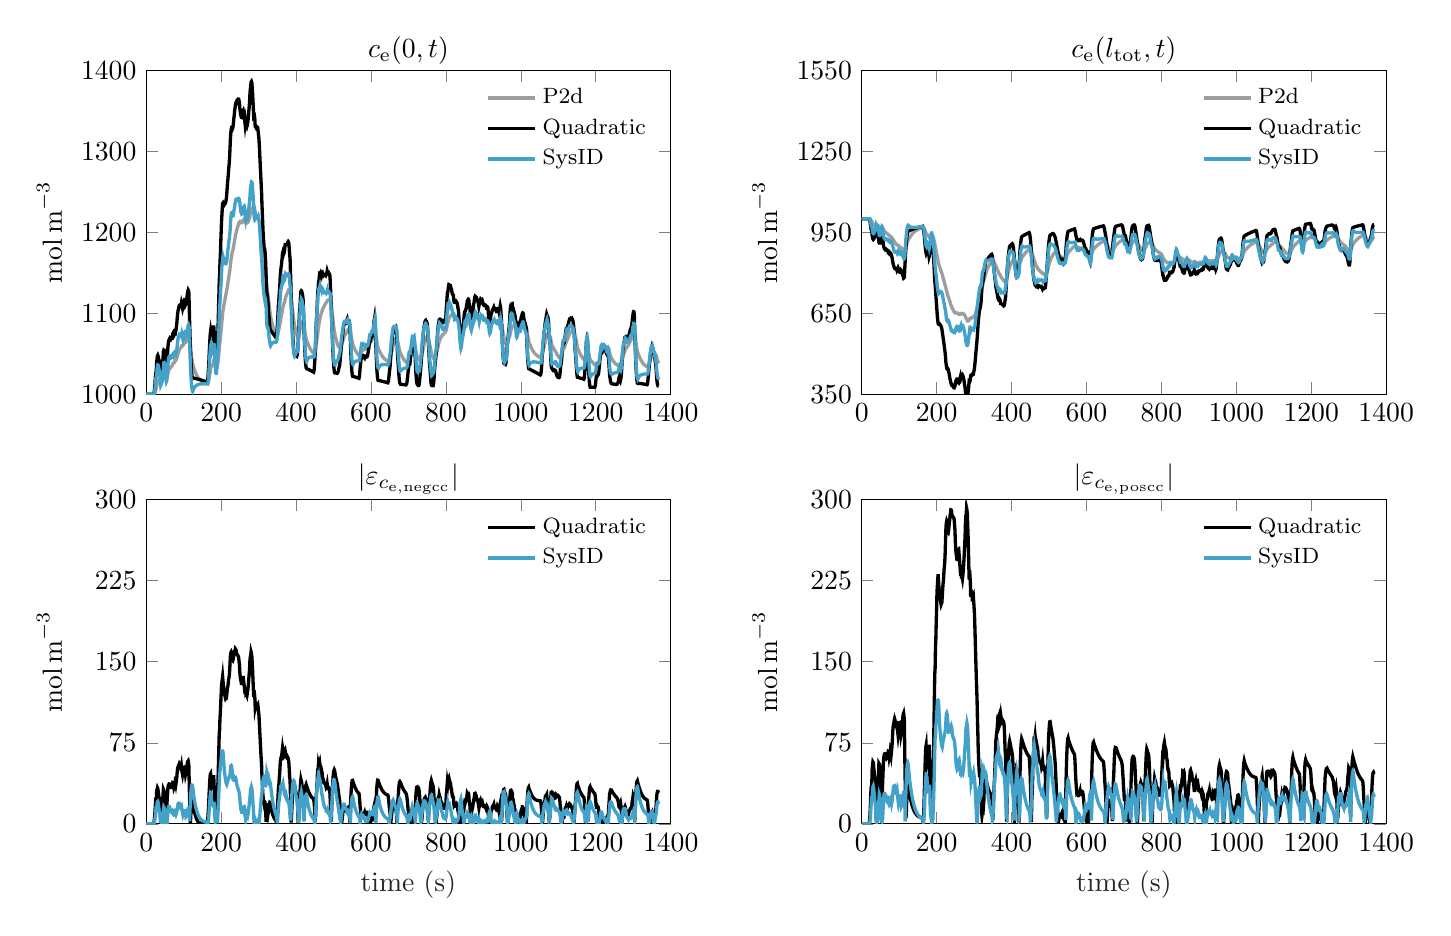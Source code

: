 % This file was created by matlab2tikz.
%
\definecolor{mycolor1}{rgb}{0.616,0.616,0.616}%
\definecolor{mycolor2}{rgb}{0.263,0.635,0.792}%
%
\begin{tikzpicture}

\begin{axis}[%
width=66.611mm,
height=41.169mm,
at={(0mm,54.554mm)},
scale only axis,
xmin=0,
xmax=1400,
xtick={0,200,400,600,800,1000,1200,1400},
ymin=1000,
ymax=1400,
ytick={1000, 1100, 1200, 1300, 1400},
ylabel style={font=\color{white!15!black}},
ylabel={$\mathrm{mol\, m}^{-3}$},
axis background/.style={fill=white},
title style={font=\bfseries},
title={$c_\mathrm{e}(0,t)$},
legend style={legend cell align=left, align=left, fill=none, draw=none},
legend style={font=\footnotesize},title style={yshift=-1.75ex,},xticklabel style={/pgf/number format/1000 sep=, /pgf/number format/precision=0,/pgf/number format/fixed,/pgf/number format/fixed zerofill,},yticklabel style={/pgf/number format/1000 sep=, /pgf/number format/precision=2, /pgf/number format/fixed, }, ylabel absolute,
]
\addplot [color=mycolor1, line width=1.2pt]
  table[row sep=crcr]{%
0	1000\\
21	1000\\
22	1000.46\\
23	1001.35\\
24	1002.75\\
25	1004.63\\
26	1006.87\\
27	1007.78\\
28	1009.06\\
29	1012\\
31	1015.49\\
32	1016.55\\
33	1017.06\\
36	1017.74\\
37	1017.83\\
38	1015.74\\
39	1014.35\\
40	1014.57\\
43	1015.94\\
44	1017\\
46	1021.13\\
47	1023.27\\
48	1024.1\\
50	1024.98\\
51	1024.13\\
52	1022.2\\
53	1020.7\\
54	1019.75\\
55	1019.8\\
56	1021.33\\
60	1029.11\\
62	1031.2\\
63	1031.99\\
64	1032.18\\
65	1032.69\\
67	1034.3\\
70	1035.85\\
72	1038.2\\
73	1038.93\\
74	1039.14\\
75	1039.07\\
76	1039.67\\
77	1040.63\\
78	1041.86\\
79	1042.39\\
80	1042.52\\
81	1043.49\\
82	1044.74\\
83	1046.32\\
85	1050.05\\
87	1052.73\\
89	1055.24\\
90	1056.08\\
93	1057.81\\
94	1058.66\\
95	1059.94\\
96	1060.05\\
98	1059.91\\
99	1060.82\\
101	1063.15\\
103	1064.69\\
104	1065.07\\
105	1064.82\\
106	1064.36\\
107	1064.86\\
108	1065.64\\
110	1067.91\\
112	1070.41\\
113	1071.27\\
114	1071.52\\
115	1071.26\\
121	1046.6\\
123	1040.45\\
124	1038.01\\
126	1034.58\\
129	1030.11\\
132	1026.31\\
135	1023.24\\
138	1020.87\\
141	1019.06\\
144	1017.71\\
148	1016.41\\
152	1015.48\\
157	1014.65\\
164	1013.86\\
165	1014.34\\
166	1015.43\\
167	1017.17\\
168	1019.57\\
172	1031.52\\
173	1033.42\\
175	1034.08\\
176	1034.63\\
180	1039.88\\
181	1042.58\\
182	1042.7\\
183	1040.41\\
184	1039.51\\
185	1036.35\\
186	1034.88\\
187	1034.45\\
188	1035.17\\
189	1035.59\\
190	1036.87\\
191	1039.08\\
192	1041.78\\
193	1045.46\\
195	1055.45\\
196	1060.93\\
197	1064.44\\
198	1069.65\\
199	1073.88\\
204	1099.06\\
205	1103.49\\
207	1108.86\\
210	1116.06\\
216	1130.81\\
221	1146.43\\
223	1152.4\\
224	1156.01\\
226	1164.7\\
228	1171.19\\
229	1173.7\\
230	1175.67\\
231	1177.03\\
232	1179.05\\
234	1184.19\\
237	1192.5\\
240	1199.75\\
241	1201.59\\
242	1202.85\\
246	1209.26\\
247	1210.73\\
248	1211.89\\
250	1212.92\\
251	1212.22\\
253	1211.67\\
254	1211.87\\
255	1211.74\\
256	1212.03\\
257	1213.29\\
259	1214.88\\
260	1215.42\\
261	1215.19\\
263	1214.01\\
264	1213.31\\
265	1212.3\\
266	1213.18\\
267	1212.4\\
268	1212.29\\
270	1211.54\\
271	1211.86\\
272	1212.46\\
273	1213.35\\
274	1214.56\\
276	1217.77\\
277	1219.56\\
278	1222.44\\
279	1224.56\\
280	1226.04\\
281	1228.08\\
282	1229.19\\
283	1229.78\\
284	1229.29\\
285	1228.43\\
286	1226.94\\
288	1222.69\\
290	1223.09\\
291	1222.28\\
292	1219.92\\
293	1219.55\\
294	1219.64\\
295	1219.26\\
296	1218.14\\
297	1217.68\\
299	1217.21\\
300	1216.05\\
302	1213.12\\
303	1210.65\\
306	1201.03\\
309	1190.3\\
313	1171.27\\
315	1163.1\\
316	1159.4\\
317	1156.95\\
318	1153.97\\
319	1150.29\\
320	1145.94\\
322	1133.59\\
324	1125.89\\
325	1122.79\\
327	1115.24\\
328	1110.52\\
332	1096.17\\
334	1091.48\\
337	1085.49\\
340	1080.53\\
343	1076.5\\
346	1073.23\\
348	1071.58\\
349	1071.51\\
350	1072.12\\
351	1073.43\\
353	1077.53\\
354	1080.12\\
355	1081.81\\
357	1086.41\\
358	1089.13\\
359	1092.64\\
364	1104.45\\
365	1107.34\\
368	1112.24\\
369	1113.11\\
370	1114.71\\
372	1119.42\\
375	1123.02\\
378	1126.22\\
379	1127.65\\
380	1128.72\\
381	1129.39\\
382	1129.46\\
383	1128.57\\
384	1127.37\\
385	1126.72\\
387	1119.81\\
389	1110.66\\
393	1094.92\\
395	1087.78\\
396	1084.88\\
398	1080.6\\
401	1075.01\\
403	1071.74\\
404	1070.71\\
405	1070.38\\
406	1070.79\\
407	1071.95\\
408	1073.89\\
410	1079.43\\
411	1080.44\\
413	1085.79\\
414	1088\\
415	1089.09\\
416	1089.91\\
418	1090.8\\
419	1090.97\\
420	1090.66\\
425	1073.92\\
427	1068.9\\
428	1066.98\\
430	1064.45\\
434	1059.89\\
437	1056.92\\
440	1054.45\\
443	1052.45\\
446	1050.87\\
448	1049.99\\
449	1050.18\\
450	1051\\
451	1052.49\\
452	1054.68\\
453	1057.57\\
454	1061.2\\
455	1065.57\\
457	1071.29\\
459	1079.7\\
460	1082.35\\
461	1086.02\\
463	1091.09\\
464	1093.83\\
466	1097.53\\
467	1099.46\\
469	1101.89\\
470	1103.89\\
471	1105.34\\
472	1106\\
474	1108.03\\
475	1108.74\\
478	1111.44\\
480	1112.94\\
481	1113.28\\
483	1114.83\\
484	1115.91\\
486	1116.12\\
488	1117.01\\
491	1117.27\\
492	1115.88\\
493	1113.58\\
495	1107.18\\
498	1094.63\\
500	1085.9\\
502	1078.89\\
504	1073.29\\
507	1067.58\\
510	1062.65\\
512	1060.01\\
514	1058.35\\
517	1057.48\\
518	1057.65\\
519	1058.47\\
522	1062.04\\
525	1065.91\\
528	1070.51\\
529	1071.73\\
531	1073.41\\
535	1076.34\\
536	1077.75\\
538	1079.63\\
541	1080.15\\
543	1081.07\\
544	1080.75\\
545	1079.52\\
547	1072.64\\
549	1066.78\\
551	1062.36\\
552	1060.79\\
557	1055.57\\
560	1052.84\\
563	1050.55\\
566	1048.7\\
569	1047.23\\
570	1047.38\\
571	1048.19\\
572	1049.56\\
575	1052.75\\
577	1053.36\\
579	1054.66\\
581	1055.26\\
582	1055.2\\
583	1055.46\\
584	1055.53\\
585	1056.15\\
587	1056.76\\
588	1056.7\\
590	1057.08\\
591	1057.37\\
593	1058.63\\
596	1061.9\\
597	1063.1\\
599	1064.22\\
603	1067.54\\
606	1069.24\\
607	1070.84\\
608	1073.01\\
609	1074.77\\
611	1077.5\\
612	1077.06\\
615	1066.96\\
617	1061.43\\
619	1057.33\\
620	1055.96\\
626	1050.25\\
629	1047.82\\
632	1045.81\\
635	1044.19\\
639	1042.53\\
643	1041.29\\
646	1040.54\\
647	1040.59\\
648	1041.19\\
649	1042.08\\
652	1045.55\\
657	1055.75\\
659	1059.97\\
662	1064.12\\
666	1068.66\\
667	1069.59\\
669	1069.98\\
670	1068.29\\
671	1066.2\\
672	1063.38\\
675	1057.2\\
677	1053.02\\
678	1051.53\\
681	1048.36\\
685	1044.9\\
688	1042.73\\
691	1040.95\\
694	1039.54\\
696	1039.14\\
697	1039.33\\
699	1040.9\\
700	1042.16\\
701	1043.05\\
702	1044.58\\
703	1045.17\\
705	1045.75\\
706	1047.52\\
708	1050.34\\
710	1054.13\\
711	1054.92\\
712	1055.24\\
714	1058.04\\
715	1059.05\\
717	1058.3\\
718	1057.66\\
720	1053.09\\
722	1048.79\\
723	1047.14\\
725	1045.19\\
729	1042.35\\
730	1042.27\\
731	1042.77\\
732	1043.77\\
733	1044.47\\
734	1045.73\\
736	1048.94\\
741	1059.59\\
744	1064.5\\
746	1067.65\\
747	1068.76\\
748	1069.41\\
750	1070.95\\
751	1071.15\\
752	1070.99\\
753	1069.94\\
755	1065.87\\
757	1060.73\\
758	1059.03\\
762	1049.84\\
764	1047.53\\
767	1044.41\\
768	1044\\
769	1044.26\\
770	1045.21\\
771	1046.63\\
772	1047.73\\
773	1048.44\\
774	1049.48\\
775	1050.8\\
777	1054.16\\
780	1061.53\\
783	1066.54\\
786	1069.66\\
788	1070.93\\
790	1072.69\\
791	1073.37\\
792	1073.29\\
799	1077.07\\
801	1079.18\\
802	1081.75\\
804	1086.07\\
805	1088.44\\
806	1089.34\\
808	1092.79\\
809	1094.26\\
812	1096.59\\
813	1097.3\\
814	1097.63\\
815	1097.56\\
816	1098.06\\
818	1097.58\\
819	1097.86\\
820	1097.77\\
821	1097.94\\
822	1096.83\\
823	1096.08\\
825	1096.05\\
827	1096.12\\
828	1095.7\\
831	1095.21\\
832	1094.59\\
835	1091.53\\
837	1086.61\\
839	1081.74\\
840	1079.64\\
841	1078.8\\
846	1079.1\\
847	1079.39\\
848	1080.02\\
851	1083.07\\
852	1083.23\\
855	1084.76\\
856	1085.88\\
857	1086.69\\
858	1088.09\\
861	1090.05\\
862	1090.42\\
863	1089.63\\
865	1088.8\\
866	1087.44\\
867	1086.52\\
868	1085.91\\
870	1086.59\\
871	1087.08\\
872	1087.35\\
873	1088.02\\
875	1089.95\\
876	1090.56\\
878	1092.76\\
879	1093.41\\
882	1094.1\\
884	1093.61\\
886	1093.97\\
888	1093.27\\
889	1092.58\\
893	1094.9\\
894	1094.79\\
895	1095.21\\
897	1095.53\\
899	1094.97\\
900	1094.38\\
901	1094.02\\
903	1093.9\\
904	1093.9\\
906	1093.48\\
907	1093.46\\
909	1092.6\\
910	1092.52\\
911	1092.84\\
912	1092.67\\
913	1092.24\\
914	1091.03\\
917	1086.76\\
919	1086.13\\
922	1087.92\\
924	1088.2\\
925	1088.76\\
929	1089.73\\
931	1089.33\\
933	1089.52\\
935	1089.08\\
936	1088.89\\
937	1088.93\\
938	1089.21\\
939	1089.87\\
940	1089.97\\
941	1089.57\\
942	1089.63\\
943	1089.07\\
944	1089.56\\
946	1091.06\\
947	1090.57\\
948	1089.29\\
950	1084.62\\
952	1077.72\\
954	1072\\
955	1069.75\\
956	1067.95\\
960	1063.15\\
961	1062.38\\
962	1062.27\\
963	1062.85\\
965	1065.45\\
966	1066.15\\
970	1070.88\\
971	1072.97\\
973	1077.94\\
975	1080.91\\
977	1082.92\\
978	1083.83\\
979	1083.6\\
981	1084.43\\
983	1084.75\\
984	1084.62\\
985	1084.67\\
986	1084.4\\
987	1083.19\\
988	1080.94\\
989	1080.34\\
990	1080.22\\
991	1080.41\\
993	1081.53\\
994	1081.25\\
995	1081.18\\
996	1081.34\\
997	1080.95\\
999	1080.83\\
1000	1081.69\\
1005	1084.76\\
1006	1085.14\\
1007	1085.28\\
1008	1084.9\\
1009	1083.98\\
1012	1082.82\\
1014	1081.78\\
1015	1081.27\\
1016	1079.97\\
1019	1070.38\\
1021	1065.51\\
1022	1063.73\\
1026	1059.3\\
1029	1056.36\\
1032	1053.83\\
1035	1051.74\\
1038	1050.04\\
1042	1048.25\\
1046	1046.85\\
1051	1045.46\\
1053	1044.98\\
1054	1044.94\\
1055	1045.44\\
1056	1046.58\\
1057	1048.37\\
1058	1050.72\\
1060	1054.24\\
1062	1058.65\\
1066	1066.59\\
1067	1068.08\\
1070	1073.47\\
1071	1074.19\\
1073	1074.86\\
1074	1075.74\\
1075	1075.63\\
1077	1072.04\\
1079	1070.35\\
1082	1062.31\\
1083	1060.95\\
1089	1055.28\\
1093	1052.64\\
1095	1050.87\\
1096	1049.62\\
1100	1046.61\\
1103	1045.16\\
1104	1044.89\\
1105	1045.12\\
1106	1045.93\\
1107	1047.2\\
1108	1047.97\\
1109	1048.41\\
1110	1049.63\\
1113	1055.17\\
1117	1058.42\\
1122	1065.89\\
1124	1067.28\\
1126	1069.53\\
1129	1073.06\\
1132	1076.06\\
1134	1077.43\\
1137	1078.96\\
1138	1079.09\\
1139	1079.43\\
1140	1079.33\\
1141	1079.05\\
1142	1078.2\\
1143	1077.03\\
1144	1074.75\\
1145	1073.01\\
1146	1070.24\\
1147	1068.46\\
1148	1066.28\\
1150	1060.62\\
1151	1058.37\\
1152	1056.59\\
1156	1052.11\\
1159	1049.2\\
1162	1046.74\\
1165	1044.75\\
1168	1043.16\\
1169	1042.71\\
1170	1042.66\\
1171	1043.26\\
1172	1044.52\\
1173	1046.47\\
1176	1054.38\\
1177	1055.69\\
1179	1056.07\\
1180	1053.98\\
1182	1048.69\\
1184	1044.64\\
1185	1043.19\\
1186	1042.17\\
1197	1036.51\\
1199	1035.92\\
1200	1036.15\\
1203	1038.64\\
1204	1038.82\\
1205	1038.69\\
1208	1039.5\\
1209	1040.3\\
1211	1043.12\\
1214	1048.38\\
1216	1050.66\\
1217	1051.41\\
1219	1052.18\\
1222	1054.99\\
1224	1055.92\\
1226	1056.78\\
1227	1057.17\\
1228	1056.23\\
1229	1055.96\\
1230	1055.93\\
1232	1056.96\\
1233	1057.39\\
1234	1057.11\\
1237	1051.5\\
1238	1049.25\\
1240	1046.47\\
1242	1044.33\\
1244	1042.73\\
1248	1040.15\\
1252	1038.03\\
1256	1036.45\\
1258	1035.97\\
1260	1035.87\\
1261	1036.04\\
1262	1036.47\\
1263	1037.24\\
1264	1037.54\\
1267	1036.3\\
1268	1036.76\\
1269	1037.78\\
1270	1039.58\\
1273	1046.6\\
1274	1048.16\\
1275	1049.38\\
1278	1054.11\\
1279	1055.52\\
1280	1056.46\\
1282	1057.01\\
1286	1059.88\\
1287	1060.51\\
1288	1061.69\\
1289	1062.41\\
1291	1064.29\\
1296	1068.78\\
1297	1069.6\\
1301	1075.97\\
1302	1076.87\\
1303	1077.48\\
1304	1076.74\\
1307	1065.36\\
1309	1058.88\\
1311	1053.76\\
1312	1051.82\\
1315	1048.1\\
1319	1043.73\\
1322	1041.02\\
1325	1038.84\\
1328	1037.14\\
1331	1035.83\\
1335	1034.51\\
1338	1033.75\\
1339	1033.8\\
1340	1034.47\\
1344	1039.99\\
1346	1043.3\\
1350	1048.79\\
1351	1049.92\\
1353	1050.6\\
1355	1050.76\\
1357	1050.91\\
1361	1048.32\\
1362	1047.2\\
1364	1043.11\\
1365	1041.59\\
1366	1040.38\\
1367	1039.49\\
1369	1038.27\\
};
\addlegendentry{P2d}

\addplot [color=black, line width=1.2pt]
  table[row sep=crcr]{%
0	1000\\
20	1000\\
21	1001.83\\
22	1005.18\\
23	1010.37\\
25	1024.72\\
26	1026.48\\
27	1029.62\\
28	1039.28\\
29	1043.79\\
30	1047.22\\
31	1048.12\\
32	1046.82\\
34	1042.62\\
35	1041.03\\
36	1039.09\\
37	1028.68\\
38	1022.14\\
39	1022.57\\
41	1025.18\\
42	1027.12\\
43	1030.98\\
46	1053.07\\
47	1054.4\\
48	1053.95\\
49	1053.94\\
50	1048.63\\
51	1039.47\\
52	1032.84\\
53	1028.91\\
54	1029.33\\
55	1035.61\\
58	1057.92\\
59	1062.9\\
60	1065.23\\
61	1067.12\\
62	1068.04\\
63	1066.51\\
64	1066.46\\
65	1067.85\\
66	1068.77\\
68	1068.65\\
69	1069.07\\
71	1074.78\\
72	1075.69\\
73	1074.6\\
74	1072.52\\
75	1073.42\\
76	1075.79\\
77	1079.18\\
78	1079.58\\
79	1078.45\\
80	1080.86\\
81	1084.33\\
82	1088.9\\
83	1095.22\\
84	1099.53\\
85	1102.79\\
88	1109.28\\
89	1109.67\\
90	1108.87\\
92	1108.46\\
93	1109.45\\
94	1112.23\\
95	1110.21\\
96	1107.63\\
97	1105.68\\
98	1107.8\\
100	1113.87\\
101	1115.45\\
102	1116.44\\
103	1116.21\\
104	1113.57\\
105	1110.37\\
106	1111.33\\
107	1113.46\\
109	1120.16\\
110	1124.19\\
111	1127.05\\
112	1128.67\\
113	1127.76\\
114	1124.97\\
116	1087.97\\
118	1058.18\\
119	1046.48\\
120	1036.89\\
121	1029.4\\
122	1023.98\\
123	1020.62\\
124	1019.76\\
129	1019.59\\
136	1018.98\\
146	1017.68\\
163	1015.12\\
164	1017.25\\
165	1021.61\\
166	1028.2\\
167	1036.98\\
169	1057.58\\
170	1067.05\\
171	1074.54\\
172	1077.93\\
173	1074.67\\
174	1072.01\\
175	1070.41\\
176	1072.23\\
178	1074.94\\
179	1077.3\\
180	1084.75\\
181	1081.39\\
182	1068.8\\
183	1063.07\\
184	1048.79\\
185	1042.72\\
186	1041.37\\
187	1044.77\\
188	1046.91\\
189	1052.38\\
191	1071.74\\
192	1085.55\\
195	1139.5\\
196	1147.74\\
197	1162.8\\
198	1172.52\\
201	1211.95\\
203	1228.31\\
204	1235.37\\
205	1236.04\\
206	1234.87\\
207	1234.63\\
208	1233.49\\
212	1236.37\\
214	1241.54\\
215	1246.93\\
217	1259.8\\
218	1264.44\\
219	1270.09\\
220	1276.78\\
221	1281.59\\
222	1287.43\\
223	1295.36\\
225	1316.78\\
226	1323.04\\
227	1327.23\\
228	1329.3\\
229	1329.23\\
230	1327.01\\
231	1328.01\\
232	1331.14\\
233	1335.37\\
234	1340.7\\
235	1343.9\\
236	1349.3\\
237	1352.55\\
238	1356.92\\
239	1359.09\\
240	1360.16\\
241	1359.01\\
246	1364.27\\
247	1364.2\\
249	1359.63\\
250	1352.98\\
251	1348.54\\
252	1345.2\\
253	1343.99\\
254	1341.71\\
255	1341.54\\
256	1345.55\\
258	1349.38\\
259	1350.23\\
260	1347.89\\
263	1337.74\\
264	1333.34\\
265	1337.13\\
266	1333.75\\
267	1333.44\\
269	1330.74\\
270	1332.41\\
271	1335.08\\
272	1338.77\\
273	1343.5\\
276	1361.02\\
277	1371.21\\
278	1377.29\\
279	1380.17\\
280	1385.24\\
281	1385.97\\
282	1384.5\\
283	1378.65\\
284	1371.77\\
285	1362.82\\
287	1342.2\\
289	1343.29\\
290	1339.78\\
291	1330.28\\
292	1329.77\\
293	1331.21\\
294	1330.68\\
295	1327.21\\
296	1326.65\\
298	1327.46\\
299	1323.97\\
301	1315.12\\
302	1306.97\\
308	1248.52\\
309	1234.47\\
312	1200.81\\
313	1192.29\\
315	1180.47\\
316	1179.89\\
317	1176.9\\
318	1171\\
319	1162.45\\
321	1131.77\\
322	1125.81\\
323	1121.78\\
324	1119.42\\
326	1108.7\\
327	1099.4\\
328	1095.01\\
330	1083.33\\
331	1079.88\\
332	1078.97\\
339	1074.65\\
346	1070.06\\
347	1070.09\\
348	1072.38\\
349	1076.91\\
350	1083.65\\
352	1100.97\\
353	1110.57\\
354	1115.69\\
357	1136.91\\
358	1147.23\\
360	1156.51\\
361	1159.49\\
363	1168.84\\
364	1174.69\\
365	1175.3\\
366	1177.28\\
367	1176.55\\
368	1174.47\\
369	1175.8\\
370	1181.21\\
371	1184.68\\
376	1184.77\\
377	1185.52\\
378	1187.68\\
379	1188.44\\
380	1187.78\\
381	1184.99\\
383	1171.91\\
384	1167.97\\
386	1139.58\\
387	1120.92\\
389	1095.37\\
391	1074.13\\
394	1053.68\\
395	1050.07\\
396	1048.99\\
402	1046.97\\
403	1048.4\\
404	1052.07\\
405	1057.96\\
406	1066.05\\
407	1076.31\\
409	1100.24\\
410	1103.29\\
412	1121.12\\
413	1126.92\\
414	1127.64\\
415	1127.18\\
416	1125.55\\
417	1123.36\\
418	1120.63\\
419	1116.26\\
422	1070.12\\
423	1058.4\\
424	1048.8\\
425	1041.29\\
426	1035.87\\
427	1032.51\\
428	1031.69\\
435	1030.23\\
447	1027.28\\
448	1029.31\\
449	1033.57\\
450	1040.05\\
451	1048.73\\
452	1059.58\\
454	1087.77\\
456	1102.62\\
457	1116.57\\
458	1126.11\\
459	1130.29\\
460	1138.49\\
461	1140.85\\
463	1148.44\\
464	1148.09\\
466	1150.22\\
467	1149.18\\
468	1147.44\\
469	1149.92\\
470	1150.31\\
471	1147.88\\
473	1147.28\\
474	1146.29\\
479	1148.3\\
480	1147.33\\
482	1149.5\\
483	1151.97\\
484	1150.28\\
485	1149.29\\
487	1150.08\\
489	1148.13\\
490	1147.83\\
491	1141.46\\
492	1131.99\\
494	1108.46\\
498	1056.58\\
499	1046.26\\
501	1033.09\\
502	1028.78\\
503	1026.53\\
505	1026.27\\
510	1025.78\\
511	1026.25\\
513	1028.76\\
514	1031.39\\
516	1035.18\\
517	1038.2\\
519	1048.94\\
521	1059.2\\
525	1076.16\\
527	1083.49\\
528	1085.64\\
529	1086.36\\
534	1087.54\\
535	1090.71\\
537	1093.2\\
539	1089.63\\
540	1088.88\\
542	1089.35\\
543	1086.65\\
544	1080.67\\
546	1053.42\\
547	1042.99\\
548	1034.67\\
549	1028.44\\
550	1024.27\\
551	1022.15\\
558	1021.27\\
568	1019.67\\
569	1021.78\\
570	1026.12\\
571	1032.3\\
573	1040.84\\
574	1044.22\\
576	1044.73\\
577	1046.65\\
578	1047.58\\
579	1047.84\\
580	1047.39\\
581	1045.93\\
582	1045.83\\
583	1045.08\\
584	1046.62\\
585	1047.18\\
586	1047.08\\
587	1045.98\\
588	1045.88\\
589	1046.1\\
590	1046.64\\
591	1048.16\\
592	1050.38\\
596	1063.84\\
598	1065.13\\
601	1070.92\\
602	1071.59\\
604	1072.07\\
605	1073.19\\
606	1077.87\\
607	1084.61\\
608	1089.28\\
610	1094.91\\
611	1090.41\\
613	1059.33\\
615	1036.81\\
616	1028.72\\
617	1022.72\\
618	1018.79\\
619	1017.07\\
627	1016.38\\
639	1014.93\\
645	1014.14\\
646	1015.07\\
647	1018.02\\
648	1021.84\\
649	1026.63\\
651	1034.36\\
654	1054.39\\
658	1074.71\\
659	1076.53\\
660	1078.87\\
662	1080.57\\
663	1080.91\\
664	1082.28\\
665	1083.14\\
666	1083.49\\
668	1079.05\\
670	1060.1\\
671	1048.3\\
672	1041.05\\
673	1035.29\\
674	1027.38\\
675	1021.09\\
676	1016.39\\
677	1013.96\\
679	1012.3\\
687	1011.9\\
693	1011.45\\
694	1011.94\\
695	1012.7\\
696	1014.59\\
698	1022.17\\
699	1027.29\\
700	1030.48\\
701	1035.92\\
702	1037.19\\
703	1036.84\\
704	1037.15\\
705	1042.94\\
707	1050.53\\
708	1056.36\\
709	1060.9\\
710	1061.23\\
711	1059.8\\
713	1065.73\\
714	1066.98\\
717	1054.76\\
720	1026.32\\
721	1019.56\\
722	1014.87\\
723	1012.99\\
724	1011.8\\
726	1010.73\\
727	1010.71\\
728	1010.95\\
729	1013.1\\
730	1017.24\\
731	1022.96\\
732	1026.95\\
735	1045.39\\
737	1060.18\\
738	1066.9\\
740	1077.48\\
742	1084.03\\
743	1086.05\\
744	1088.64\\
745	1090.71\\
746	1091.11\\
747	1089.84\\
748	1089.69\\
749	1089\\
750	1086.67\\
751	1083.31\\
752	1076.89\\
756	1039.52\\
757	1034.74\\
760	1015.27\\
761	1011.62\\
762	1010.87\\
763	1010.95\\
764	1010.72\\
766	1010.68\\
767	1012.74\\
768	1017.03\\
769	1023.54\\
770	1031.22\\
771	1036.88\\
772	1040.37\\
774	1049.72\\
776	1060.97\\
778	1077.31\\
779	1082.92\\
780	1086.02\\
781	1088.08\\
782	1091.83\\
784	1092.67\\
785	1092.52\\
786	1091.25\\
787	1090.56\\
789	1091.41\\
790	1091.27\\
791	1088.38\\
792	1088.26\\
797	1090.33\\
798	1091.27\\
799	1093.83\\
800	1096.97\\
801	1105.74\\
804	1125.15\\
805	1125.55\\
806	1129.83\\
807	1132.86\\
808	1135.27\\
809	1135.01\\
810	1134.08\\
811	1134.49\\
812	1134.24\\
813	1132.66\\
814	1129.79\\
815	1129.55\\
817	1123.96\\
818	1123.75\\
819	1122.28\\
820	1122.06\\
821	1116.91\\
822	1113.71\\
823	1113.52\\
826	1114.66\\
827	1113.27\\
828	1113.06\\
829	1113.42\\
830	1112.62\\
831	1110.67\\
832	1107.05\\
833	1104.63\\
834	1101.17\\
838	1071.19\\
839	1066.27\\
840	1066.56\\
842	1073.64\\
843	1075.95\\
846	1084.46\\
847	1088.33\\
849	1098.39\\
850	1101.68\\
851	1101.9\\
854	1105.71\\
855	1109.13\\
856	1110.98\\
857	1115.05\\
860	1117.39\\
861	1117.04\\
862	1112.14\\
863	1109.06\\
864	1106.58\\
865	1100.45\\
866	1096.62\\
867	1094.39\\
869	1097.7\\
870	1099.86\\
871	1101.06\\
872	1103.76\\
874	1110.89\\
875	1112.69\\
877	1119.66\\
878	1120.98\\
881	1119.82\\
883	1115.69\\
884	1115.33\\
885	1115.51\\
887	1111.51\\
888	1108.5\\
889	1110.76\\
890	1113.57\\
891	1115.36\\
892	1116.62\\
893	1115.69\\
894	1116.94\\
896	1117.27\\
898	1114.32\\
899	1111.8\\
900	1110.37\\
901	1110.01\\
903	1110.31\\
904	1109.42\\
905	1109.05\\
906	1109.19\\
908	1106.41\\
909	1106.54\\
910	1108.18\\
911	1107.8\\
912	1106.41\\
913	1102.04\\
915	1091\\
916	1088.5\\
917	1088.62\\
918	1089.14\\
920	1096.71\\
921	1099.55\\
923	1101.63\\
924	1104.11\\
925	1105.17\\
927	1106.33\\
928	1107.41\\
929	1105.99\\
930	1105.09\\
932	1105.25\\
933	1103.87\\
935	1102.1\\
936	1102.18\\
937	1103.2\\
938	1105.68\\
939	1105.75\\
940	1103.86\\
941	1103.94\\
942	1101.6\\
943	1103.56\\
945	1109.03\\
946	1106.59\\
947	1101.25\\
949	1083.81\\
951	1060.42\\
952	1051.68\\
953	1045.03\\
954	1040.45\\
955	1037.91\\
959	1036.78\\
960	1037.86\\
961	1041.2\\
962	1046.76\\
964	1061.49\\
965	1065.4\\
967	1075.1\\
969	1083.43\\
970	1090.34\\
971	1099.13\\
972	1105.48\\
973	1108.88\\
974	1110.7\\
975	1111.43\\
977	1111.8\\
978	1107.52\\
979	1106.63\\
980	1105.2\\
981	1103.27\\
982	1101.89\\
983	1099.49\\
984	1098.16\\
985	1095.84\\
986	1090.11\\
987	1080.9\\
988	1078.94\\
989	1079.14\\
990	1080.58\\
991	1083.75\\
992	1086.14\\
993	1085.41\\
994	1085.58\\
995	1086.64\\
996	1085.46\\
998	1085.78\\
999	1089.5\\
1000	1091.95\\
1001	1094.93\\
1002	1096.05\\
1003	1097.66\\
1004	1099.77\\
1005	1100.43\\
1006	1100.08\\
1007	1097.73\\
1008	1093.47\\
1009	1091.74\\
1010	1089.57\\
1011	1088.35\\
1012	1086.7\\
1013	1084.64\\
1014	1083.05\\
1015	1078.54\\
1017	1055.44\\
1018	1046.37\\
1019	1039.4\\
1020	1034.51\\
1021	1031.66\\
1023	1031.08\\
1033	1028.68\\
1052	1023.84\\
1053	1024.3\\
1054	1026.81\\
1055	1031.55\\
1056	1038.5\\
1057	1047.11\\
1059	1057.96\\
1060	1065.23\\
1062	1075.34\\
1064	1083.48\\
1065	1088.24\\
1066	1090.06\\
1068	1096.42\\
1069	1098.88\\
1070	1097.5\\
1072	1092.63\\
1073	1092.91\\
1074	1089.5\\
1076	1071.22\\
1078	1063.63\\
1080	1043.14\\
1081	1035.47\\
1082	1032.83\\
1086	1029.53\\
1087	1028.96\\
1088	1028.93\\
1090	1029.85\\
1091	1029.44\\
1092	1029.37\\
1093	1028.46\\
1094	1026.97\\
1095	1024.28\\
1096	1023.5\\
1097	1022.16\\
1098	1021.26\\
1100	1020.75\\
1102	1020.54\\
1103	1021.05\\
1104	1023.33\\
1105	1027.59\\
1106	1033.21\\
1107	1036.42\\
1108	1037.99\\
1109	1042.46\\
1111	1056.24\\
1112	1060.41\\
1113	1061.49\\
1115	1062.84\\
1116	1064.36\\
1117	1068.02\\
1118	1070.49\\
1120	1077.89\\
1121	1080.56\\
1123	1080.13\\
1124	1081.38\\
1126	1085.88\\
1127	1087.17\\
1128	1089.49\\
1129	1090.81\\
1130	1092.65\\
1131	1093.46\\
1133	1094.04\\
1135	1093.56\\
1136	1093.85\\
1137	1092.56\\
1138	1092.33\\
1139	1090.55\\
1140	1088.29\\
1141	1084.09\\
1142	1079.07\\
1143	1070.15\\
1144	1064.12\\
1145	1054.6\\
1146	1049.73\\
1147	1043.72\\
1148	1034.9\\
1149	1028.18\\
1150	1023.53\\
1151	1020.93\\
1154	1020.54\\
1163	1019.34\\
1168	1018.57\\
1169	1019.86\\
1170	1023.4\\
1171	1029.17\\
1172	1037.14\\
1174	1056.69\\
1175	1064.86\\
1176	1067.43\\
1178	1063.52\\
1179	1052.83\\
1181	1029.76\\
1182	1021.41\\
1183	1015.15\\
1184	1010.96\\
1185	1008.82\\
1193	1008.64\\
1197	1008.53\\
1198	1009.13\\
1199	1011.27\\
1201	1020.15\\
1202	1022.57\\
1203	1023.14\\
1204	1022.43\\
1205	1023.22\\
1206	1024.28\\
1207	1024.58\\
1208	1027.18\\
1210	1036.47\\
1211	1042.12\\
1212	1046.47\\
1213	1051.83\\
1214	1054.24\\
1215	1055.85\\
1216	1056.2\\
1218	1054.36\\
1220	1057.57\\
1221	1058.77\\
1222	1058.69\\
1224	1057.67\\
1225	1058.02\\
1226	1057.94\\
1227	1052.83\\
1228	1050.81\\
1229	1049.99\\
1230	1051.83\\
1232	1054.02\\
1233	1052.38\\
1237	1023.85\\
1238	1020.17\\
1239	1017.23\\
1240	1015.02\\
1242	1013.08\\
1245	1012.8\\
1255	1012.07\\
1256	1012.13\\
1257	1012.53\\
1258	1013.13\\
1259	1013.96\\
1260	1015.31\\
1261	1017.52\\
1262	1020.81\\
1263	1021.99\\
1265	1018.46\\
1266	1017.12\\
1267	1019.05\\
1268	1023.01\\
1269	1029.68\\
1271	1046.79\\
1272	1052.84\\
1273	1056.46\\
1274	1058.5\\
1275	1062.31\\
1277	1068\\
1278	1070.22\\
1279	1070.57\\
1281	1066.51\\
1286	1068.24\\
1287	1070.88\\
1288	1071.7\\
1289	1073.93\\
1290	1075.23\\
1291	1077.02\\
1292	1079.32\\
1293	1080.66\\
1294	1081.5\\
1295	1083.35\\
1296	1084.71\\
1298	1093.72\\
1299	1096.78\\
1300	1101\\
1301	1101.91\\
1302	1101.68\\
1303	1096.35\\
1305	1063\\
1307	1038.22\\
1308	1029\\
1309	1021.89\\
1310	1016.85\\
1311	1013.86\\
1312	1013.44\\
1319	1013.28\\
1328	1012.66\\
1337	1011.82\\
1338	1012.75\\
1339	1015.95\\
1340	1021.37\\
1341	1025.65\\
1345	1046.08\\
1346	1049.47\\
1347	1053.79\\
1348	1056.63\\
1349	1057.84\\
1350	1059.48\\
1352	1056.7\\
1353	1054.93\\
1354	1052.8\\
1355	1051.13\\
1356	1049.91\\
1358	1042.73\\
1360	1036.7\\
1361	1032.45\\
1362	1024.51\\
1363	1018.3\\
1364	1014.12\\
1365	1011.51\\
1366	1010.34\\
1368	1010.26\\
};
\addlegendentry{Quadratic}

\addplot [color=mycolor2, line width=1.2pt]
  table[row sep=crcr]{%
0	1000\\
21	1000\\
22	1001.64\\
23	1004.54\\
24	1008.93\\
26	1020.63\\
27	1021.3\\
28	1023.34\\
29	1031.22\\
30	1034.17\\
31	1036.19\\
32	1036\\
33	1034.03\\
35	1029.34\\
37	1025.88\\
38	1016.57\\
39	1011.22\\
40	1012.29\\
43	1017.2\\
44	1020.65\\
47	1038.87\\
48	1039.11\\
49	1037.92\\
50	1037.34\\
51	1032.14\\
52	1023.88\\
53	1018.34\\
54	1015.44\\
55	1016.45\\
59	1041.4\\
60	1044.98\\
61	1046.16\\
62	1047.05\\
63	1047.17\\
64	1045.21\\
65	1044.79\\
66	1045.73\\
67	1046.22\\
69	1045.55\\
70	1045.73\\
72	1050.32\\
73	1050.75\\
74	1049.41\\
75	1047.33\\
76	1048.06\\
77	1050.06\\
78	1052.86\\
79	1052.86\\
80	1051.56\\
81	1053.54\\
82	1056.37\\
83	1060.08\\
84	1065.19\\
85	1068.31\\
86	1070.44\\
89	1074.12\\
90	1073.85\\
91	1072.62\\
93	1071.61\\
94	1072.27\\
95	1074.51\\
98	1068.12\\
99	1070.09\\
100	1072.98\\
101	1075.21\\
102	1076.3\\
103	1076.86\\
104	1076.35\\
106	1070.88\\
107	1071.87\\
108	1073.81\\
111	1082.73\\
112	1084.82\\
113	1085.77\\
114	1084.51\\
115	1081.71\\
117	1049.46\\
118	1036.79\\
119	1026.44\\
120	1018.2\\
121	1011.91\\
122	1007.44\\
123	1004.7\\
124	1003.61\\
125	1004.51\\
127	1006.97\\
129	1008.6\\
131	1009.75\\
134	1010.94\\
137	1011.72\\
141	1012.38\\
146	1012.79\\
152	1012.92\\
161	1012.72\\
164	1012.59\\
165	1014.58\\
166	1018.45\\
167	1024.11\\
168	1031.45\\
170	1047.88\\
171	1054.98\\
172	1060.16\\
173	1061.67\\
174	1057.42\\
175	1054.19\\
176	1052.22\\
177	1053.48\\
179	1055.07\\
180	1056.77\\
181	1062.96\\
182	1059.2\\
183	1047.51\\
184	1042.7\\
185	1030.42\\
186	1026.07\\
187	1025.96\\
188	1029.87\\
189	1032.26\\
190	1037.4\\
192	1054.13\\
193	1065.58\\
196	1108.17\\
197	1112.82\\
198	1123.82\\
199	1129.84\\
202	1157.23\\
204	1166.4\\
205	1170.24\\
206	1168.52\\
207	1165.59\\
208	1163.93\\
209	1161.71\\
211	1161.18\\
213	1161\\
215	1164.28\\
216	1168.38\\
218	1177.96\\
219	1180.94\\
220	1184.84\\
221	1189.61\\
222	1192.61\\
223	1196.57\\
224	1202.35\\
226	1218.37\\
227	1222.12\\
228	1224.11\\
229	1224.37\\
230	1222.95\\
231	1219.89\\
232	1220.03\\
233	1222.15\\
234	1225.2\\
235	1229.14\\
236	1231.07\\
237	1234.99\\
238	1236.89\\
239	1239.84\\
240	1240.81\\
241	1240.89\\
242	1239.11\\
245	1240.45\\
247	1241.51\\
248	1241.08\\
250	1236.59\\
251	1230.66\\
252	1227.05\\
253	1224.55\\
254	1224.01\\
255	1222.45\\
256	1222.77\\
257	1226.76\\
259	1230.31\\
260	1231.02\\
261	1228.88\\
265	1217.25\\
266	1221.3\\
267	1218.61\\
268	1218.8\\
270	1217.22\\
271	1219.15\\
272	1221.83\\
273	1225.25\\
274	1229.44\\
277	1243.91\\
278	1252.34\\
279	1256.77\\
280	1258.33\\
281	1261.98\\
282	1261.73\\
283	1259.72\\
285	1247.9\\
286	1240.25\\
288	1223.66\\
290	1226.99\\
291	1224.62\\
292	1216.92\\
293	1217.61\\
294	1219.84\\
295	1220.05\\
296	1217.55\\
297	1217.76\\
299	1219.63\\
300	1216.95\\
302	1210.35\\
303	1203.91\\
307	1174.24\\
309	1161.64\\
310	1151.18\\
311	1143.6\\
312	1134.52\\
314	1123.57\\
316	1117.85\\
317	1119.51\\
318	1118.64\\
319	1115.03\\
320	1109.07\\
322	1085.79\\
323	1083.15\\
324	1082\\
325	1082.08\\
327	1076.26\\
328	1069.77\\
329	1067.83\\
331	1061.1\\
332	1059.83\\
335	1062.32\\
337	1063.31\\
339	1063.91\\
342	1064.33\\
345	1064.38\\
347	1064.27\\
348	1064.79\\
349	1067.29\\
350	1071.62\\
351	1077.69\\
354	1100.11\\
355	1103.62\\
358	1119.34\\
359	1127.32\\
361	1132.83\\
362	1134.25\\
363	1136.99\\
364	1140.42\\
365	1144.55\\
366	1143.95\\
367	1144.79\\
368	1143.31\\
369	1140.83\\
370	1141.62\\
371	1146.06\\
372	1148.54\\
374	1147.36\\
376	1146.64\\
377	1146.38\\
378	1146.81\\
379	1148.51\\
380	1148.89\\
381	1148.02\\
382	1145.34\\
384	1133.94\\
385	1130.99\\
387	1107.42\\
388	1092.38\\
390	1074.1\\
392	1059.95\\
393	1056.06\\
394	1051.37\\
395	1048.47\\
396	1047.24\\
397	1048.05\\
399	1050.21\\
401	1051.58\\
403	1052.46\\
404	1054.38\\
405	1058.16\\
406	1063.69\\
407	1070.89\\
408	1079.69\\
410	1099.21\\
411	1100.54\\
412	1107.99\\
413	1113.97\\
414	1117.73\\
415	1117\\
416	1115.53\\
418	1110.79\\
419	1108.03\\
420	1103.99\\
422	1076.1\\
423	1065.18\\
424	1056.49\\
425	1049.84\\
426	1045.07\\
427	1042.09\\
428	1040.78\\
429	1041.54\\
431	1043.39\\
433	1044.51\\
435	1045.21\\
438	1045.82\\
442	1046.15\\
447	1046.12\\
448	1046.07\\
449	1048.05\\
450	1051.91\\
451	1057.54\\
452	1064.85\\
453	1073.8\\
455	1096.39\\
457	1105.94\\
458	1116.66\\
459	1123.12\\
460	1124.78\\
461	1130.3\\
462	1130.57\\
464	1134.34\\
465	1132.67\\
467	1132.57\\
468	1130.8\\
469	1128.61\\
470	1130.36\\
471	1130.16\\
472	1127.49\\
474	1126.39\\
475	1125.27\\
480	1126.11\\
481	1125.04\\
483	1126.69\\
484	1128.69\\
485	1126.88\\
486	1125.85\\
488	1126.38\\
490	1124.48\\
491	1124.23\\
492	1118.54\\
493	1110.41\\
496	1080.78\\
497	1069.51\\
500	1045.46\\
501	1041.35\\
502	1038.15\\
503	1036.28\\
504	1036.05\\
506	1038.6\\
508	1040.35\\
510	1041.53\\
511	1041.99\\
512	1042.9\\
514	1045.87\\
515	1048.44\\
517	1051.92\\
518	1054.59\\
522	1071.68\\
526	1083.83\\
528	1088.71\\
529	1089.81\\
530	1089.7\\
532	1088.99\\
535	1088.51\\
536	1091.07\\
538	1092.49\\
540	1088.69\\
541	1087.92\\
543	1088.19\\
544	1085.67\\
545	1080.37\\
546	1067.56\\
547	1057.32\\
548	1049.36\\
549	1043.47\\
550	1039.48\\
551	1037.28\\
552	1036.75\\
553	1037.82\\
555	1039.25\\
557	1040.11\\
560	1040.85\\
563	1041.2\\
567	1041.35\\
569	1041.32\\
570	1043.33\\
571	1047.21\\
572	1052.52\\
574	1059.12\\
575	1061.51\\
577	1060.81\\
578	1062.12\\
579	1062.54\\
580	1062.39\\
581	1061.68\\
582	1060.13\\
583	1059.93\\
584	1059.14\\
585	1060.45\\
586	1060.81\\
587	1060.56\\
588	1059.44\\
589	1059.29\\
590	1059.44\\
591	1059.85\\
592	1061.11\\
593	1062.93\\
594	1065.64\\
595	1067.74\\
596	1070.87\\
597	1073.36\\
599	1073.41\\
602	1077.25\\
603	1077.39\\
605	1077.05\\
606	1077.75\\
607	1081.63\\
608	1087.15\\
609	1090.57\\
611	1093.99\\
612	1089.19\\
613	1073.97\\
614	1061.58\\
615	1051.67\\
616	1043.98\\
617	1038.31\\
618	1034.52\\
619	1032.48\\
620	1032.26\\
622	1034.08\\
624	1035.16\\
626	1035.82\\
629	1036.39\\
633	1036.71\\
638	1036.72\\
645	1036.35\\
646	1036.27\\
647	1037.14\\
648	1039.76\\
649	1043\\
650	1046.96\\
652	1052.81\\
654	1064.16\\
656	1071.82\\
659	1081.89\\
660	1082.38\\
661	1083.49\\
664	1082.95\\
665	1083.6\\
666	1083.81\\
667	1083.61\\
669	1078.91\\
671	1062.16\\
672	1052.32\\
673	1046.93\\
674	1042.94\\
675	1037.01\\
676	1032.63\\
677	1029.69\\
678	1028.71\\
680	1029.1\\
682	1030.28\\
684	1031.02\\
687	1031.66\\
691	1032.07\\
694	1032.18\\
696	1033.43\\
697	1035.12\\
699	1041.55\\
700	1045.74\\
701	1048.03\\
702	1052.31\\
703	1052.73\\
704	1051.8\\
705	1051.61\\
706	1056.41\\
708	1061.91\\
709	1066.4\\
710	1069.58\\
711	1068.97\\
712	1066.95\\
714	1071.17\\
715	1071.66\\
716	1067.27\\
718	1059.88\\
720	1042.78\\
721	1036.11\\
722	1031.16\\
723	1028.12\\
724	1027.52\\
725	1027.37\\
726	1027.72\\
727	1027.76\\
729	1028.84\\
730	1031.07\\
731	1034.9\\
732	1039.92\\
733	1043.14\\
736	1057.76\\
738	1068.99\\
739	1073.82\\
741	1080.79\\
743	1084.29\\
744	1085.04\\
745	1086.41\\
746	1087.37\\
747	1086.9\\
748	1085.07\\
749	1084.44\\
750	1083.39\\
751	1080.97\\
752	1077.78\\
753	1072.04\\
756	1048.43\\
757	1041.65\\
758	1038.69\\
761	1025.07\\
762	1023.1\\
763	1023.61\\
764	1024.62\\
767	1026.23\\
768	1028.47\\
769	1032.55\\
772	1049.38\\
773	1051.78\\
775	1058.72\\
777	1067.07\\
779	1079.52\\
780	1083.22\\
781	1084.71\\
782	1085.39\\
783	1087.72\\
786	1085.84\\
787	1084.14\\
788	1083.12\\
790	1083.25\\
791	1082.83\\
792	1079.99\\
793	1079.8\\
797	1080.75\\
798	1080.95\\
799	1081.63\\
800	1083.73\\
801	1086.23\\
802	1093.67\\
805	1108.28\\
806	1107.5\\
807	1110.42\\
808	1112.21\\
809	1113.47\\
810	1112.4\\
811	1110.93\\
812	1110.82\\
813	1110.17\\
814	1108.41\\
815	1105.62\\
816	1105.36\\
818	1100.36\\
819	1100.33\\
820	1099.12\\
821	1099.06\\
822	1094.55\\
823	1092.02\\
824	1092.24\\
826	1093.42\\
827	1093.88\\
828	1092.72\\
829	1092.67\\
830	1093.1\\
831	1092.46\\
832	1090.82\\
833	1087.77\\
834	1085.93\\
835	1083.21\\
838	1064.13\\
839	1059.79\\
840	1056.6\\
841	1058.03\\
843	1065.77\\
845	1070.67\\
847	1075.64\\
848	1078.9\\
850	1087.08\\
851	1089.41\\
852	1089.01\\
855	1091.18\\
856	1093.88\\
857	1095.09\\
858	1098.29\\
860	1098.67\\
861	1098.97\\
862	1098.29\\
863	1093.65\\
864	1090.93\\
865	1088.88\\
866	1083.64\\
867	1080.69\\
868	1079.24\\
871	1085.08\\
872	1086.15\\
873	1088.52\\
875	1094.41\\
876	1095.62\\
878	1101\\
879	1101.65\\
881	1100.16\\
882	1099.57\\
884	1095.67\\
885	1095.41\\
886	1095.63\\
888	1092.2\\
889	1089.68\\
891	1094.61\\
892	1096.13\\
893	1097.11\\
894	1096.11\\
895	1097.16\\
897	1097.24\\
899	1094.54\\
900	1092.37\\
901	1091.29\\
902	1091.19\\
904	1091.77\\
905	1091.07\\
906	1090.87\\
907	1091.11\\
909	1088.86\\
910	1089.17\\
911	1090.77\\
912	1090.46\\
913	1089.27\\
915	1081.18\\
916	1076.46\\
917	1074.93\\
919	1076.66\\
921	1083.88\\
922	1086.33\\
924	1087.81\\
925	1089.86\\
926	1090.57\\
928	1091.2\\
929	1092\\
930	1090.56\\
931	1089.69\\
933	1089.85\\
934	1088.6\\
936	1087.19\\
937	1087.38\\
938	1088.38\\
939	1090.61\\
940	1090.56\\
941	1088.8\\
942	1088.9\\
943	1086.84\\
944	1088.74\\
945	1091.38\\
946	1093.5\\
947	1091.09\\
948	1086.28\\
949	1078.18\\
950	1071.6\\
951	1061.31\\
952	1052.94\\
953	1046.69\\
954	1042.38\\
955	1039.87\\
956	1039.07\\
958	1040.84\\
960	1041.84\\
961	1043.4\\
962	1046.82\\
963	1052\\
965	1064.68\\
966	1067.55\\
967	1071.6\\
970	1080.83\\
971	1086.23\\
972	1093.15\\
973	1097.65\\
974	1099.48\\
975	1100.01\\
976	1099.73\\
978	1098.66\\
979	1094.32\\
980	1093.32\\
981	1091.91\\
982	1090.11\\
983	1088.89\\
984	1086.8\\
985	1085.75\\
986	1083.82\\
987	1078.92\\
988	1071.13\\
989	1070.18\\
990	1071.03\\
991	1072.83\\
992	1075.97\\
993	1078.17\\
994	1077.47\\
995	1077.64\\
996	1078.6\\
997	1077.5\\
999	1077.87\\
1000	1081.21\\
1002	1085.65\\
1003	1086.32\\
1004	1087.45\\
1005	1089.04\\
1006	1089.28\\
1007	1088.68\\
1008	1086.37\\
1009	1082.53\\
1010	1081.16\\
1011	1079.43\\
1012	1078.61\\
1013	1077.39\\
1014	1075.82\\
1015	1074.72\\
1016	1070.99\\
1018	1051.8\\
1019	1045.01\\
1020	1040.23\\
1021	1037.33\\
1022	1036.16\\
1024	1037.81\\
1026	1038.83\\
1028	1039.42\\
1031	1039.86\\
1035	1040.01\\
1040	1039.8\\
1047	1039.13\\
1053	1038.37\\
1054	1038.86\\
1055	1041.15\\
1056	1045.29\\
1057	1051.2\\
1058	1058.31\\
1060	1066.2\\
1061	1071.72\\
1063	1078.49\\
1065	1083.57\\
1066	1086.78\\
1067	1087.33\\
1069	1091.15\\
1070	1092.46\\
1071	1090.37\\
1073	1085.03\\
1074	1085.08\\
1075	1081.8\\
1077	1065.82\\
1079	1060.49\\
1081	1043.91\\
1082	1038.35\\
1083	1037.34\\
1084	1037.72\\
1086	1037.77\\
1088	1037.94\\
1089	1038.38\\
1091	1039.89\\
1092	1039.75\\
1093	1039.92\\
1094	1039.3\\
1095	1038.19\\
1096	1036.05\\
1097	1035.7\\
1098	1034.83\\
1099	1034.35\\
1102	1034.54\\
1103	1034.7\\
1104	1035.31\\
1105	1037.47\\
1106	1041.25\\
1107	1046.05\\
1108	1048.47\\
1109	1049.39\\
1110	1052.94\\
1112	1063.92\\
1113	1066.7\\
1114	1066.73\\
1116	1066.53\\
1117	1067.35\\
1118	1070.11\\
1119	1071.72\\
1121	1077.03\\
1122	1078.69\\
1124	1077.03\\
1125	1077.7\\
1127	1080.81\\
1128	1081.46\\
1129	1083.05\\
1130	1083.71\\
1131	1084.87\\
1132	1085.11\\
1134	1084.8\\
1136	1083.77\\
1137	1083.81\\
1138	1082.45\\
1139	1082.13\\
1141	1078.41\\
1143	1070.52\\
1144	1062.98\\
1145	1058.36\\
1146	1050.73\\
1147	1047.51\\
1148	1043.24\\
1149	1036.5\\
1150	1031.81\\
1151	1029.01\\
1152	1027.97\\
1154	1029.73\\
1156	1030.83\\
1158	1031.52\\
1161	1032.13\\
1165	1032.48\\
1169	1032.53\\
1170	1033.81\\
1171	1037.02\\
1172	1042.03\\
1173	1048.77\\
1175	1064.52\\
1176	1070.57\\
1177	1071.51\\
1179	1066.06\\
1182	1036.19\\
1183	1029.75\\
1184	1025.31\\
1185	1022.74\\
1186	1021.91\\
1188	1023.51\\
1190	1024.44\\
1193	1025.2\\
1197	1025.69\\
1198	1025.81\\
1199	1026.44\\
1200	1028.41\\
1202	1036.02\\
1203	1037.76\\
1204	1037.83\\
1205	1036.85\\
1206	1037.33\\
1207	1038.04\\
1208	1038.08\\
1209	1040.21\\
1211	1047.76\\
1212	1052.2\\
1213	1055.33\\
1214	1059.31\\
1215	1060.56\\
1216	1061.18\\
1217	1060.77\\
1219	1058.09\\
1221	1060.3\\
1222	1060.99\\
1223	1060.53\\
1225	1059.07\\
1226	1059.19\\
1227	1058.93\\
1228	1054.2\\
1229	1052.51\\
1230	1051.95\\
1231	1053.72\\
1233	1055.6\\
1234	1054\\
1236	1041.93\\
1238	1030.21\\
1239	1027.89\\
1240	1026.17\\
1241	1025.04\\
1243	1024.68\\
1246	1025.74\\
1249	1026.26\\
1254	1026.64\\
1257	1026.85\\
1259	1027.84\\
1260	1028.58\\
1261	1029.75\\
1262	1031.62\\
1263	1034.38\\
1264	1035.13\\
1266	1031.56\\
1267	1030.35\\
1268	1032.12\\
1269	1035.59\\
1270	1041.29\\
1272	1055.17\\
1273	1059.49\\
1274	1061.58\\
1275	1062.34\\
1276	1064.82\\
1278	1068.11\\
1279	1069.26\\
1280	1068.79\\
1282	1064.09\\
1287	1064.38\\
1288	1066.51\\
1289	1066.9\\
1290	1068.57\\
1291	1069.34\\
1292	1070.56\\
1293	1072.21\\
1294	1072.96\\
1295	1073.28\\
1296	1074.54\\
1297	1075.34\\
1299	1082.43\\
1300	1084.49\\
1301	1087.57\\
1302	1087.62\\
1303	1086.77\\
1304	1081.5\\
1305	1065.5\\
1306	1052.33\\
1307	1041.65\\
1308	1033.2\\
1309	1026.78\\
1310	1022.24\\
1311	1019.47\\
1312	1018.38\\
1315	1021.3\\
1317	1022.54\\
1319	1023.36\\
1322	1024.17\\
1326	1024.77\\
1331	1025.08\\
1337	1025.08\\
1338	1025.05\\
1339	1025.95\\
1340	1028.8\\
1341	1033.49\\
1342	1036.92\\
1345	1049.1\\
1346	1052.4\\
1347	1054.54\\
1348	1057.55\\
1349	1059.21\\
1350	1059.45\\
1351	1060.2\\
1355	1052.63\\
1356	1051.08\\
1357	1049.99\\
1358	1046.55\\
1360	1041.33\\
1361	1039.08\\
1362	1035.68\\
1363	1029.09\\
1364	1024.31\\
1365	1021.47\\
1366	1020.02\\
1367	1019.78\\
1369	1020.89\\
};
\addlegendentry{SysID}

\end{axis}

\begin{axis}[%
width=66.611mm,
height=41.169mm,
at={(90.867mm,54.554mm)},
scale only axis,
unbounded coords=jump,
xmin=0,
xmax=1400,
xtick={0,200,400,600,800,1000,1200,1400},
ymin=350,
ymax=1550,
ytick={ 350,  650,  950, 1250, 1550},
ylabel style={font=\color{white!15!black}},
ylabel={$\mathrm{mol\, m}^{-3}$},
axis background/.style={fill=white},
title style={font=\bfseries},
title={$c_\mathrm{e}(l_\mathrm{tot},t)$},
legend style={legend cell align=left, align=left, fill=none, draw=none},
legend style={font=\footnotesize},title style={yshift=-1.75ex,},xticklabel style={/pgf/number format/1000 sep=, /pgf/number format/precision=0,/pgf/number format/fixed,/pgf/number format/fixed zerofill,},yticklabel style={/pgf/number format/1000 sep=, /pgf/number format/precision=2, /pgf/number format/fixed, }, ylabel absolute,
]
\addplot [color=mycolor1, line width=1.2pt]
  table[row sep=crcr]{%
0	1000\\
21	1000\\
22	999.461\\
23	998.404\\
25	994.348\\
26	991.481\\
28	988.309\\
30	981.904\\
32	977.781\\
34	976.091\\
37	974.499\\
39	978.077\\
41	977.1\\
43	975.553\\
44	974.072\\
48	964.007\\
50	962.091\\
51	962.726\\
53	966.296\\
54	967.337\\
55	967.224\\
57	962.825\\
61	952.969\\
63	949.913\\
65	948.293\\
68	944.661\\
70	942.689\\
73	937.808\\
76	935.79\\
79	931.354\\
80	930.801\\
82	927.368\\
90	909.358\\
94	904.247\\
95	902.211\\
97	901.261\\
98	900.899\\
100	897.529\\
102	894.225\\
104	891.988\\
106	892.05\\
108	889.842\\
114	880.101\\
115	880.004\\
119	899.488\\
123	916.869\\
125	922.896\\
130	934.132\\
135	943.469\\
139	949.408\\
143	954.083\\
147	957.736\\
152	961.234\\
158	964.339\\
164	966.665\\
165	966.328\\
166	965.228\\
167	963.299\\
169	956.729\\
173	942.365\\
176	939.897\\
180	932.279\\
181	928.62\\
182	927.99\\
183	930.25\\
184	931.095\\
185	934.514\\
186	936.215\\
187	936.733\\
189	935.274\\
190	933.641\\
192	927.29\\
194	916.25\\
204	843.185\\
206	830.719\\
212	805.175\\
215	793.004\\
223	752.767\\
230	714.295\\
232	707.95\\
238	681.962\\
240	673.988\\
243	665.531\\
247	655.054\\
249	651.786\\
250	650.766\\
252	651.46\\
253	651.518\\
254	651.096\\
255	651.093\\
256	650.579\\
258	647.618\\
260	645.42\\
261	645.463\\
264	647.347\\
265	648.536\\
266	647.39\\
267	648.248\\
269	648.662\\
270	649.067\\
272	647.713\\
274	644.679\\
277	637.303\\
279	629.939\\
283	620.921\\
284	621.108\\
285	621.88\\
286	623.559\\
288	628.805\\
290	628.519\\
291	629.576\\
292	632.593\\
293	633.247\\
294	633.288\\
295	633.85\\
296	635.323\\
298	636.391\\
299	636.717\\
301	640.039\\
302	641.996\\
304	649.083\\
308	667.087\\
310	678.493\\
316	713.596\\
318	721.573\\
320	732.431\\
323	753.997\\
333	805.521\\
337	818.995\\
341	830.006\\
345	838.935\\
348	844.291\\
349	845.052\\
350	844.953\\
351	843.937\\
353	839.753\\
355	834.856\\
358	825.862\\
360	818.28\\
367	795.929\\
370	790.234\\
372	783.626\\
376	776.331\\
379	770.959\\
381	768.169\\
382	767.804\\
385	770.766\\
387	778.965\\
391	800.59\\
395	820.29\\
397	827.817\\
402	842.271\\
404	846.791\\
405	847.884\\
406	848.063\\
407	847.269\\
408	845.45\\
410	839.39\\
411	838.274\\
414	829.105\\
416	826.661\\
418	825.592\\
419	825.424\\
420	825.864\\
428	856.612\\
432	864.481\\
438	874.781\\
443	881.738\\
448	887.205\\
449	887.473\\
450	886.937\\
451	885.537\\
452	883.219\\
454	875.627\\
456	866.552\\
457	862.694\\
459	851.523\\
466	825.49\\
468	820.367\\
469	818.56\\
471	813.338\\
473	810.341\\
477	804.45\\
480	800.527\\
481	799.792\\
485	795.294\\
487	794.041\\
489	792.959\\
491	792.35\\
492	793.879\\
494	800.181\\
496	809.117\\
502	840.373\\
504	848.297\\
509	862.381\\
512	869.394\\
514	872.721\\
517	875.661\\
518	876.042\\
519	875.617\\
522	872.528\\
525	868.576\\
529	861.82\\
533	857.966\\
535	856.203\\
537	853.207\\
538	851.967\\
542	850.457\\
543	849.844\\
544	850.163\\
545	851.606\\
549	867.208\\
551	873.213\\
553	877.203\\
559	886.706\\
564	893.394\\
569	898.746\\
570	898.99\\
571	898.429\\
574	894.951\\
575	893.893\\
577	893.44\\
579	892.155\\
581	891.648\\
583	891.647\\
584	891.668\\
586	890.622\\
588	890.544\\
591	889.911\\
593	888.449\\
596	884.376\\
597	882.81\\
600	880.055\\
603	876.666\\
606	874.2\\
608	869.271\\
611	862.878\\
612	863.11\\
617	881.541\\
619	886.981\\
621	890.423\\
628	900.192\\
633	906.052\\
638	910.728\\
643	914.421\\
646	916.261\\
647	916.508\\
649	915.266\\
652	911.526\\
656	901.425\\
661	888.991\\
667	879.136\\
669	878.111\\
671	882.213\\
673	887.829\\
675	892.992\\
678	900.314\\
682	906.193\\
688	913.593\\
693	918.606\\
695	920.124\\
697	920.736\\
699	919.418\\
703	914.806\\
705	914.253\\
711	902.764\\
712	902.214\\
715	897.066\\
717	897.619\\
718	898.269\\
721	906.327\\
723	911.003\\
726	914.85\\
729	917.902\\
730	918.211\\
731	917.827\\
734	914.647\\
736	910.819\\
745	887.855\\
747	883.974\\
751	879.837\\
752	879.764\\
753	880.788\\
755	885.366\\
761	902.651\\
763	907.046\\
767	913.2\\
768	914.023\\
769	914.054\\
770	913.226\\
772	910.6\\
774	908.732\\
776	905.321\\
777	903.22\\
781	891.564\\
785	883.72\\
787	881.34\\
792	876.358\\
799	870.082\\
801	866.994\\
805	854.031\\
806	852.406\\
809	844.858\\
813	839.374\\
814	838.588\\
815	838.326\\
816	837.401\\
819	836.841\\
821	836.273\\
823	838.18\\
826	837.795\\
827	837.625\\
829	838.093\\
831	838.297\\
832	838.965\\
835	842.626\\
838	851.875\\
840	857.689\\
841	859.041\\
845	859.791\\
847	859.459\\
848	858.789\\
851	855.133\\
853	854.314\\
855	852.97\\
859	847.739\\
862	845.266\\
864	846.609\\
865	847.029\\
867	849.806\\
868	850.6\\
871	849.266\\
872	848.893\\
874	846.754\\
879	840.604\\
882	839.291\\
885	839.457\\
886	839.09\\
888	839.803\\
889	840.598\\
893	837.508\\
894	837.531\\
896	836.636\\
897	836.349\\
899	836.872\\
901	837.973\\
908	839.076\\
910	839.732\\
911	839.366\\
913	840.07\\
915	843.42\\
917	847.047\\
919	848.153\\
923	846.085\\
924	845.901\\
926	844.894\\
930	844.276\\
932	844.363\\
933	844.25\\
936	845.064\\
938	844.721\\
939	843.91\\
940	843.752\\
941	844.214\\
942	844.147\\
943	844.819\\
945	843.29\\
946	842.352\\
947	842.878\\
948	844.402\\
950	850.142\\
954	866.191\\
956	871.888\\
960	879.32\\
961	880.647\\
962	881.195\\
963	880.892\\
970	872.394\\
972	866.555\\
974	861.413\\
976	858.114\\
978	855.513\\
979	855.648\\
981	854.411\\
985	853.735\\
986	853.98\\
987	855.382\\
988	858.039\\
989	858.873\\
990	859.099\\
991	858.93\\
993	857.582\\
995	857.942\\
996	857.738\\
998	858.285\\
999	858.365\\
1002	855.524\\
1004	854.238\\
1006	852.742\\
1007	852.492\\
1008	852.887\\
1009	853.963\\
1013	856.037\\
1015	857.478\\
1016	859.102\\
1021	877.45\\
1023	881.798\\
1029	891.498\\
1034	898.26\\
1039	903.69\\
1044	907.993\\
1050	912.079\\
1054	914.135\\
1055	913.797\\
1056	912.663\\
1059	905.902\\
1061	900.59\\
1070	877.441\\
1072	875.407\\
1073	874.763\\
1074	873.416\\
1075	873.267\\
1078	878.138\\
1079	879.084\\
1083	890.448\\
1090	899.286\\
1093	902.36\\
1095	904.995\\
1097	908.006\\
1100	911.671\\
1104	915.013\\
1105	915.044\\
1106	914.353\\
1108	912.276\\
1109	911.876\\
1110	910.53\\
1113	903.833\\
1117	899.58\\
1123	888.48\\
1125	885.969\\
1131	875.788\\
1134	872.107\\
1137	869.389\\
1140	868.182\\
1141	868.315\\
1143	870.44\\
1149	887.135\\
1151	893.458\\
1153	897.66\\
1159	907.076\\
1164	913.538\\
1169	918.624\\
1170	919.057\\
1171	918.706\\
1172	917.506\\
1173	915.401\\
1177	904.192\\
1179	903.586\\
1181	909.356\\
1184	917.792\\
1186	921.337\\
1195	929.238\\
1199	932.072\\
1200	932.071\\
1203	929.711\\
1208	929.416\\
1209	928.596\\
1211	925.33\\
1215	917.096\\
1217	914.574\\
1219	913.345\\
1223	908.62\\
1227	905.915\\
1228	906.856\\
1230	907.02\\
1233	904.889\\
1234	905.074\\
1237	911.602\\
1239	916.228\\
1242	920.902\\
1245	924.212\\
1251	929.756\\
1256	933.489\\
1259	934.923\\
1261	935.185\\
1262	934.873\\
1263	934.13\\
1264	933.9\\
1267	935.824\\
1268	935.457\\
1269	934.375\\
1271	929.464\\
1273	923.574\\
1279	911.242\\
1280	909.799\\
1283	907.453\\
1289	900.233\\
1294	892.876\\
1297	888.869\\
1302	877.971\\
1303	876.822\\
1304	877.341\\
1310	901.411\\
1312	907.039\\
1316	913.993\\
1322	923.093\\
1327	929.137\\
1332	933.75\\
1337	937.259\\
1339	938.111\\
1340	937.608\\
1343	933.453\\
1351	918.937\\
1354	917.521\\
1357	917.048\\
1361	919.934\\
1362	921.259\\
1365	928.12\\
1367	930.948\\
1369	932.751\\
};
\addlegendentry{P2d}

\addplot [color=black, line width=1.2pt]
  table[row sep=crcr]{%
0	1000\\
20	1000\\
21	997.149\\
22	991.921\\
24	973.323\\
25	961.194\\
26	958.213\\
27	953.07\\
28	937.782\\
30	924.676\\
31	922.872\\
32	924.505\\
36	935.355\\
38	961.436\\
39	960.761\\
41	956.664\\
42	953.618\\
43	947.555\\
46	912.707\\
47	910.328\\
48	910.733\\
49	910.457\\
50	918.459\\
52	942.745\\
53	948.848\\
54	948.243\\
56	926.487\\
59	895.447\\
61	888.289\\
62	886.545\\
63	888.614\\
64	888.422\\
66	884.334\\
68	884.034\\
69	883.157\\
71	873.84\\
72	872.165\\
73	873.625\\
74	876.633\\
75	875.052\\
76	871.188\\
77	865.718\\
78	864.868\\
79	866.406\\
80	862.464\\
82	849.521\\
84	832.398\\
86	823.277\\
88	815.787\\
89	814.801\\
90	815.702\\
92	815.693\\
93	813.869\\
94	809.27\\
97	818.696\\
98	815.211\\
100	805.365\\
102	800.887\\
103	801.002\\
105	809.687\\
106	808.059\\
107	804.608\\
112	779.921\\
113	781.075\\
114	785.185\\
117	867.61\\
119	908.2\\
121	936.044\\
123	951.151\\
124	953.223\\
131	957.828\\
139	962.208\\
149	966.753\\
160	970.914\\
163	971.931\\
164	968.721\\
165	961.993\\
167	938.05\\
170	890.533\\
171	878.454\\
172	872.697\\
174	880.966\\
175	883.073\\
177	877.46\\
178	875.012\\
179	871.007\\
180	859.088\\
181	863.905\\
182	883.158\\
183	891.874\\
184	913.978\\
185	923.463\\
186	925.677\\
189	908.798\\
191	878.567\\
193	829.296\\
195	771.384\\
196	757.725\\
198	717.305\\
202	638.029\\
204	612.264\\
205	609.904\\
206	610.484\\
207	609.681\\
208	610.367\\
212	602.091\\
214	592.4\\
219	543.83\\
223	500.951\\
225	465.687\\
227	447.304\\
228	443.025\\
229	442.12\\
230	444.616\\
231	442.185\\
233	429.069\\
236	404.91\\
239	387.199\\
240	384.733\\
241	385.757\\
246	374.301\\
247	373.826\\
249	379.894\\
251	396.362\\
252	401.285\\
253	402.944\\
254	406.287\\
255	406.398\\
256	400.007\\
258	393.669\\
259	392.144\\
260	395.579\\
264	417.814\\
265	411.933\\
266	417.16\\
267	417.659\\
269	421.888\\
270	419.336\\
271	415.201\\
273	402.056\\
276	374.331\\
277	358.222\\
278	348.42\\
nan	nan\\
283	344.234\\
285	368.345\\
287	400.343\\
289	398.894\\
290	404.451\\
291	419.362\\
292	420.379\\
293	418.362\\
294	419.379\\
295	424.978\\
296	426.051\\
298	425.203\\
300	437.919\\
301	445.018\\
303	473.654\\
308	552.176\\
311	614.175\\
313	644.45\\
315	665.091\\
316	667.12\\
317	672.838\\
318	683.049\\
319	697.403\\
321	747.375\\
323	765.463\\
324	770.374\\
326	789.451\\
327	805.089\\
329	823.945\\
331	840.231\\
333	844.811\\
340	857.917\\
346	867.956\\
347	868.465\\
348	865.419\\
349	858.842\\
351	836.022\\
354	799.46\\
357	766.012\\
358	749.681\\
364	704.342\\
365	702.865\\
366	699.283\\
367	699.917\\
368	702.689\\
369	700.213\\
371	685.546\\
376	683.389\\
377	681.894\\
378	678.2\\
379	676.681\\
380	677.384\\
381	681.429\\
384	707.405\\
386	751.634\\
388	802.355\\
391	856.152\\
394	890.504\\
395	897.011\\
396	899.585\\
402	907.178\\
403	905.57\\
404	900.421\\
405	891.752\\
407	863.909\\
409	826.869\\
410	822.022\\
412	793.924\\
413	784.597\\
414	783.138\\
415	783.514\\
417	788.858\\
418	792.861\\
419	799.457\\
422	871.358\\
424	905.332\\
426	926.557\\
427	932.405\\
428	934.288\\
436	940.855\\
445	947.142\\
447	948.413\\
448	945.494\\
449	939.052\\
451	915.667\\
453	878.343\\
454	854.455\\
456	830.436\\
458	792.689\\
459	785.465\\
460	771.972\\
461	767.516\\
463	754.188\\
464	753.988\\
466	749.275\\
467	750.247\\
468	752.342\\
469	747.93\\
470	746.777\\
471	750.032\\
473	750.062\\
474	751.189\\
479	746.354\\
480	747.576\\
482	743.657\\
483	739.557\\
484	741.907\\
485	743.193\\
487	741.543\\
489	744.204\\
490	744.501\\
491	754.269\\
493	786.886\\
497	868.31\\
499	905.06\\
501	927.186\\
502	934.752\\
503	939.095\\
506	941.968\\
510	945.18\\
511	945.015\\
513	942.097\\
515	935.789\\
516	933.282\\
517	928.876\\
525	870.142\\
527	858.361\\
528	854.781\\
529	853.416\\
534	850.5\\
535	845.375\\
537	841.082\\
539	846.233\\
540	847.245\\
542	846.241\\
543	850.319\\
544	859.527\\
546	902.033\\
548	931.829\\
550	948.906\\
551	952.699\\
559	957.549\\
568	962.144\\
569	959.071\\
570	952.475\\
572	936.336\\
574	924.406\\
576	923.433\\
577	920.367\\
578	918.805\\
579	918.307\\
580	918.894\\
581	921.082\\
582	921.153\\
583	922.259\\
584	919.817\\
585	918.866\\
586	918.954\\
587	920.602\\
588	920.708\\
589	920.317\\
590	919.428\\
591	917.018\\
592	913.509\\
596	892.06\\
598	889.656\\
601	880.063\\
602	878.792\\
604	877.634\\
605	875.698\\
606	868.217\\
608	849.943\\
610	840.506\\
611	847.164\\
614	914.366\\
616	943.312\\
618	959.55\\
619	962.655\\
628	967.004\\
638	970.969\\
645	973.353\\
646	972.016\\
648	961.646\\
652	931.269\\
654	910.347\\
658	877.312\\
661	868.221\\
662	866.478\\
663	865.54\\
665	861.301\\
666	860.394\\
668	866.646\\
670	895.704\\
671	914.015\\
675	957.121\\
676	964.771\\
677	968.932\\
679	972.254\\
688	975.563\\
693	977.129\\
695	975.489\\
696	972.681\\
698	961.065\\
701	939.58\\
702	937.471\\
703	937.873\\
704	937.275\\
706	921.929\\
707	915.961\\
709	899.304\\
710	898.469\\
711	900.389\\
713	890.605\\
714	888.36\\
717	906.635\\
721	961.531\\
722	969.072\\
724	974.415\\
727	976.922\\
728	976.799\\
729	973.687\\
730	967.448\\
736	911.643\\
739	881.138\\
741	866.474\\
743	857.688\\
745	849.551\\
746	848.473\\
747	850.026\\
748	849.863\\
749	850.578\\
750	853.867\\
751	858.798\\
752	868.531\\
756	926.671\\
757	934.346\\
760	965.647\\
761	971.77\\
762	973.378\\
763	973.694\\
765	974.89\\
766	975.27\\
767	972.422\\
768	966.049\\
772	930.212\\
774	915.542\\
776	897.721\\
778	871.753\\
779	862.656\\
782	847.517\\
784	845.344\\
785	845.164\\
786	846.759\\
787	847.492\\
789	845.554\\
790	845.468\\
791	849.694\\
792	849.655\\
797	845.453\\
798	843.807\\
800	834.561\\
802	810.648\\
804	789.469\\
805	788.395\\
807	776.133\\
808	771.934\\
809	771.883\\
810	772.896\\
811	771.858\\
812	771.872\\
813	773.971\\
814	778.127\\
815	778.224\\
817	786.463\\
818	786.637\\
819	788.769\\
820	788.977\\
822	801.795\\
823	802.08\\
826	800.247\\
827	802.38\\
828	802.706\\
829	802.141\\
830	803.379\\
831	806.406\\
834	821.349\\
839	876.936\\
840	876.903\\
842	866.608\\
844	859.213\\
846	850.635\\
848	837.107\\
850	823.98\\
851	823.545\\
854	817.341\\
855	811.923\\
856	808.907\\
857	802.429\\
860	798.231\\
861	798.603\\
863	810.747\\
864	814.534\\
866	830.021\\
867	833.571\\
871	823.435\\
872	819.23\\
874	808.06\\
875	805.165\\
877	794.076\\
878	791.856\\
881	793.179\\
883	799.363\\
884	799.858\\
885	799.507\\
887	805.615\\
888	810.293\\
892	797.574\\
893	798.954\\
894	796.95\\
896	796.317\\
898	800.807\\
899	804.711\\
900	806.93\\
901	807.52\\
903	807.095\\
904	808.499\\
905	809.102\\
906	808.911\\
908	813.308\\
909	813.152\\
910	810.657\\
911	811.274\\
912	813.466\\
914	828.449\\
915	837.708\\
916	841.778\\
917	841.816\\
918	841.191\\
921	825.39\\
923	822.243\\
924	818.407\\
925	816.744\\
927	814.897\\
928	813.194\\
930	816.735\\
932	816.455\\
934	819.986\\
935	821.369\\
936	821.271\\
937	819.692\\
938	815.853\\
939	815.719\\
940	818.633\\
941	818.523\\
942	822.161\\
943	819.142\\
945	810.604\\
946	814.343\\
947	822.622\\
950	869.623\\
952	900.884\\
954	919.404\\
955	923.909\\
959	927.758\\
960	926.525\\
961	921.753\\
962	913.462\\
964	891.014\\
966	876.921\\
969	856.861\\
973	816.287\\
974	813.09\\
975	811.591\\
977	810.347\\
978	816.688\\
979	817.829\\
982	824.608\\
983	828.198\\
984	830.161\\
985	833.685\\
986	842.536\\
987	856.864\\
988	860.017\\
989	859.843\\
990	857.704\\
992	849.214\\
993	850.366\\
994	850.128\\
995	848.502\\
996	850.359\\
998	849.905\\
1000	840.304\\
1001	835.629\\
1003	831.226\\
1004	827.834\\
1005	826.707\\
1006	827.136\\
1007	830.68\\
1008	837.225\\
1014	853.574\\
1015	860.683\\
1018	911.438\\
1020	930.804\\
1021	935.732\\
1024	938.443\\
1032	944.377\\
1041	950.144\\
1051	955.693\\
1052	956.206\\
1053	955.609\\
1054	951.828\\
1055	944.53\\
1061	882.89\\
1065	853.88\\
1066	850.605\\
1069	835.522\\
1070	837.216\\
1072	843.996\\
1073	843.224\\
1074	848.222\\
1076	876.254\\
1078	888.052\\
1081	932.301\\
1082	936.748\\
1086	943.171\\
1087	944.35\\
1088	944.699\\
1090	943.787\\
1091	944.661\\
1092	944.986\\
1093	946.619\\
1094	949.143\\
1095	953.539\\
1096	954.987\\
1098	958.921\\
1100	960.164\\
1102	960.889\\
1103	960.282\\
1104	956.898\\
1107	936.781\\
1108	934.308\\
1109	927.322\\
1112	898.953\\
1114	895.725\\
1115	894.431\\
1116	891.835\\
1120	869.712\\
1121	865.237\\
1123	865.26\\
1124	863.027\\
1128	849.217\\
1131	842.111\\
1133	840.634\\
1135	840.851\\
1136	840.164\\
1137	841.937\\
1138	842.094\\
1140	848.032\\
1142	862.18\\
1145	900.453\\
1147	917.904\\
1149	942.803\\
1150	950.486\\
1151	955.006\\
1154	956.984\\
1163	961.816\\
1168	964.153\\
1169	962.344\\
1170	957.005\\
1171	948.157\\
1173	919.991\\
1175	892.282\\
1176	887.966\\
1178	893.437\\
1182	958.741\\
1184	975.49\\
1185	979.128\\
1195	981.957\\
1197	982.352\\
1198	981.574\\
1199	978.38\\
1201	964.741\\
1202	960.981\\
1203	960.078\\
1204	961.152\\
1207	957.736\\
1208	953.649\\
1210	939.036\\
1213	914.542\\
1215	907.709\\
1216	906.866\\
1218	909.19\\
1221	901.62\\
1222	901.509\\
1224	902.654\\
1225	901.929\\
1226	901.869\\
1227	909.643\\
1228	912.686\\
1229	913.872\\
1231	909.175\\
1232	907.378\\
1233	909.831\\
1237	954.376\\
1239	965.156\\
1240	968.859\\
1242	972.435\\
1246	973.992\\
1254	976.36\\
1256	976.63\\
1258	975.304\\
1259	974.111\\
1260	972.097\\
1261	968.725\\
1262	963.649\\
1263	961.82\\
1266	969.409\\
1267	966.45\\
1268	960.31\\
1270	936.605\\
1272	913.337\\
1273	907.394\\
1274	903.885\\
1276	892.528\\
1278	884.185\\
1279	883.267\\
1281	888.89\\
1286	884.897\\
1287	880.554\\
1288	879.045\\
1290	873.062\\
1293	863.851\\
1294	862.277\\
1296	856.766\\
1300	830.188\\
1301	828.404\\
1302	828.398\\
1303	836.361\\
1306	908.964\\
1308	941.532\\
1310	961.376\\
1311	966.543\\
1312	967.733\\
1320	971.355\\
1330	974.993\\
1337	977.129\\
1338	975.805\\
1339	970.948\\
1345	923.685\\
1348	906.482\\
1350	901.446\\
1353	907.718\\
1355	913.251\\
1356	915.017\\
1359	930.787\\
1360	935.329\\
1361	941.976\\
1363	964.22\\
1365	975.256\\
1366	977.338\\
1368	977.974\\
};
\addlegendentry{Quadratic}

\addplot [color=mycolor2, line width=1.2pt]
  table[row sep=crcr]{%
0	1000\\
21	1000\\
22	997.523\\
23	993.152\\
25	978.19\\
26	968.801\\
27	967.72\\
28	964.474\\
29	952.375\\
31	944.446\\
32	944.44\\
34	950.536\\
36	955.726\\
37	958.273\\
38	972.148\\
39	980.025\\
41	975.804\\
43	970.847\\
44	965.634\\
47	937.931\\
48	937.41\\
49	938.957\\
50	939.535\\
51	947.1\\
53	967.396\\
54	971.599\\
55	969.99\\
60	926.78\\
62	923.192\\
63	922.717\\
64	925.363\\
65	925.697\\
67	923.008\\
69	923.545\\
70	923.057\\
72	915.702\\
73	914.86\\
74	916.654\\
75	919.552\\
76	918.211\\
78	910.561\\
79	910.368\\
80	912.12\\
82	904.402\\
86	882.212\\
89	875.625\\
90	875.673\\
91	877.165\\
93	877.982\\
94	876.67\\
95	872.993\\
98	881.772\\
99	878.519\\
101	870.348\\
103	867.377\\
104	867.869\\
106	875.569\\
107	873.801\\
108	870.642\\
112	853.179\\
113	851.471\\
114	853.092\\
115	856.996\\
118	923.93\\
120	952.012\\
122	968.821\\
123	973.369\\
124	975.478\\
125	974.591\\
127	971.809\\
129	970.142\\
132	968.676\\
136	967.768\\
141	967.569\\
148	968.187\\
161	970.311\\
164	970.846\\
165	967.95\\
166	962.212\\
168	942.78\\
171	907.195\\
172	899.186\\
173	896.657\\
175	907.234\\
176	909.849\\
178	906.189\\
179	904.766\\
180	901.998\\
181	892.443\\
182	897.948\\
183	915.339\\
184	922.293\\
185	940.635\\
186	947.031\\
187	947.174\\
188	941.336\\
189	937.86\\
190	930.206\\
192	905.074\\
194	866.067\\
196	822.788\\
197	815.307\\
198	798.059\\
199	788.282\\
202	744.461\\
205	721.932\\
206	723.508\\
207	726.88\\
208	728.363\\
209	730.743\\
212	729.156\\
213	728.465\\
215	722.047\\
224	657.544\\
226	631.601\\
227	625.025\\
228	621.033\\
229	619.602\\
230	620.701\\
231	624.286\\
232	623.069\\
234	613.443\\
235	606.631\\
236	602.881\\
237	596.102\\
238	592.37\\
239	587.036\\
240	584.691\\
241	583.677\\
242	585.467\\
247	577.695\\
248	577.582\\
250	582.86\\
251	591.102\\
253	599.009\\
254	599.269\\
255	601.129\\
256	600.155\\
257	593.697\\
259	587.476\\
260	585.948\\
261	588.699\\
265	604.398\\
266	597.899\\
267	601.658\\
268	601.046\\
270	602.815\\
272	595.302\\
274	583.265\\
277	560.409\\
278	547.262\\
279	540.132\\
280	537.277\\
281	531.191\\
282	530.99\\
283	533.411\\
285	550.049\\
288	585.232\\
290	579.75\\
291	583.223\\
292	594.711\\
293	593.499\\
294	590.049\\
295	589.664\\
296	593.36\\
297	592.926\\
299	589.922\\
301	598.869\\
302	603.592\\
305	635.629\\
314	737.22\\
316	747.169\\
317	745.355\\
318	747.378\\
319	753.517\\
320	763.146\\
322	799.531\\
323	804.18\\
324	806.704\\
325	807.444\\
327	817.958\\
328	828.607\\
329	832.338\\
331	844.203\\
332	846.978\\
335	845.835\\
337	845.964\\
340	846.969\\
344	849.138\\
347	851.123\\
348	850.897\\
349	847.685\\
350	841.693\\
352	822.626\\
354	800.48\\
355	795.462\\
358	772.077\\
359	760.043\\
364	739.67\\
365	733.253\\
366	733.982\\
367	732.473\\
368	734.476\\
369	737.978\\
370	736.549\\
371	729.646\\
372	725.738\\
374	727.138\\
377	727.965\\
378	727.118\\
379	724.362\\
380	723.619\\
381	724.75\\
382	728.61\\
384	745.44\\
385	749.739\\
390	835.92\\
392	858.156\\
395	877.321\\
396	879.843\\
397	879.303\\
399	877.383\\
401	876.545\\
403	876.294\\
404	873.895\\
405	868.682\\
407	850.399\\
410	808.66\\
411	806.828\\
413	786.58\\
414	780.846\\
415	781.836\\
416	783.901\\
419	794.775\\
420	800.785\\
423	859.348\\
425	883.027\\
427	895.674\\
428	898.208\\
430	896.656\\
432	895.599\\
435	895.17\\
439	895.604\\
444	896.955\\
448	898.384\\
449	895.697\\
450	890.177\\
452	871.203\\
454	842.209\\
455	824.078\\
457	809.51\\
458	793.092\\
459	783.086\\
460	780.259\\
461	771.513\\
462	770.689\\
464	764.056\\
465	766.135\\
467	765.392\\
469	770.588\\
470	767.57\\
471	767.553\\
472	771.262\\
474	772.315\\
475	773.729\\
480	771.283\\
481	772.679\\
483	769.748\\
484	766.52\\
485	769.053\\
486	770.382\\
488	769.169\\
490	771.664\\
491	771.873\\
492	780.311\\
495	821.153\\
499	880.452\\
500	891.296\\
502	903.403\\
503	906.834\\
504	907.793\\
506	905.198\\
508	903.704\\
512	901.729\\
514	898.078\\
516	892.186\\
517	890.044\\
518	886.341\\
523	856.944\\
525	848.428\\
527	839.631\\
528	836.16\\
529	834.459\\
530	834.554\\
532	835.468\\
535	835.987\\
536	832.076\\
538	829.849\\
540	835.447\\
541	836.537\\
543	836.037\\
544	839.81\\
545	847.777\\
547	882.521\\
549	903.666\\
550	909.965\\
551	913.658\\
552	914.869\\
554	912.92\\
556	912.059\\
559	911.671\\
563	911.97\\
569	913.287\\
570	910.492\\
571	904.867\\
573	892.211\\
575	883.987\\
577	885.126\\
578	883.153\\
579	882.534\\
580	882.781\\
581	883.868\\
582	886.215\\
583	886.536\\
584	887.755\\
585	885.821\\
586	885.34\\
587	885.773\\
588	887.505\\
589	887.765\\
590	887.596\\
591	887.019\\
592	885.166\\
593	882.476\\
597	866.794\\
599	866.587\\
602	860.517\\
603	860.219\\
605	860.512\\
606	859.35\\
607	853.4\\
609	839.73\\
611	834.249\\
612	841.292\\
614	882.469\\
616	908.854\\
618	923.494\\
619	926.881\\
620	927.569\\
622	925.589\\
624	924.655\\
627	924.125\\
631	924.207\\
637	925.175\\
646	927.466\\
647	926.31\\
649	917.784\\
651	907.532\\
652	903.316\\
655	880.081\\
659	858.836\\
660	857.863\\
661	855.93\\
664	855.949\\
665	854.725\\
666	854.175\\
667	854.263\\
669	860.922\\
673	908.613\\
674	914.681\\
676	930.555\\
677	935.222\\
678	936.98\\
680	937.006\\
682	935.808\\
685	935.039\\
689	934.871\\
694	935.342\\
696	933.779\\
697	931.384\\
699	921.977\\
700	915.78\\
701	912.409\\
702	905.99\\
703	905.389\\
704	906.756\\
705	906.979\\
706	899.668\\
708	891.307\\
710	879.548\\
711	880.357\\
712	883.22\\
714	876.492\\
715	875.599\\
718	892.858\\
721	928.491\\
723	940.747\\
724	941.848\\
725	942.339\\
726	942.086\\
727	942.282\\
729	941.124\\
730	937.974\\
733	920.267\\
737	889.33\\
739	873.857\\
742	859.778\\
743	857.089\\
744	855.648\\
746	851.511\\
747	851.908\\
748	854.369\\
749	855.029\\
750	856.338\\
752	864.312\\
753	872.769\\
757	918.21\\
758	922.745\\
761	943.91\\
762	947.169\\
763	946.703\\
764	945.502\\
767	943.997\\
768	940.862\\
769	934.95\\
772	910.111\\
774	901.716\\
777	883.32\\
779	864.28\\
780	858.517\\
781	856.045\\
782	854.735\\
783	850.91\\
786	852.84\\
787	855.109\\
788	856.383\\
790	855.727\\
791	856.156\\
792	860.26\\
793	860.345\\
797	858.281\\
798	857.831\\
799	856.659\\
801	849.408\\
803	830.573\\
805	815.332\\
806	816.216\\
808	808.348\\
809	806.059\\
810	807.273\\
811	809.102\\
812	808.877\\
813	809.5\\
814	811.817\\
815	815.708\\
816	815.799\\
818	822.838\\
819	822.66\\
820	824.296\\
821	824.209\\
822	830.869\\
823	834.526\\
824	834.05\\
827	831.311\\
828	832.981\\
829	832.967\\
830	832.213\\
831	833.1\\
832	835.484\\
833	840.003\\
834	842.688\\
835	846.74\\
839	882.133\\
840	887.105\\
841	885.142\\
843	873.998\\
847	859.749\\
849	848.776\\
850	842.587\\
851	839.043\\
852	839.588\\
855	835.969\\
856	831.779\\
857	829.861\\
858	824.917\\
860	824.081\\
861	823.472\\
862	824.333\\
863	831.189\\
865	838.088\\
866	845.923\\
867	850.294\\
868	852.47\\
871	843.792\\
872	842.223\\
874	833.798\\
875	829.724\\
876	827.837\\
878	819.501\\
879	818.393\\
881	820.316\\
882	821.026\\
884	826.602\\
885	826.864\\
886	826.433\\
889	835.192\\
892	825.364\\
893	823.846\\
894	825.295\\
895	823.623\\
897	823.336\\
899	827.231\\
900	830.422\\
901	831.973\\
902	832.086\\
904	831.16\\
905	832.204\\
906	832.495\\
907	832.105\\
909	835.474\\
910	834.989\\
911	832.563\\
912	833.039\\
913	834.829\\
915	847.006\\
916	854.133\\
917	856.468\\
919	854.068\\
921	843.445\\
922	839.857\\
924	837.704\\
925	834.605\\
926	833.519\\
928	832.498\\
929	831.245\\
931	834.618\\
933	834.308\\
935	837.235\\
936	838.261\\
937	837.969\\
938	836.455\\
939	833.104\\
940	833.188\\
941	835.846\\
942	835.652\\
943	838.745\\
945	831.86\\
946	828.671\\
947	832.305\\
948	839.522\\
953	899.446\\
954	906.224\\
955	910.357\\
956	911.98\\
958	910.195\\
960	909.504\\
961	907.515\\
962	902.687\\
964	885.121\\
965	876.593\\
966	872.442\\
968	861.533\\
970	852.524\\
973	826.934\\
974	824.032\\
975	823.028\\
976	823.225\\
978	824.357\\
979	830.691\\
980	831.98\\
983	838.257\\
984	841.326\\
985	842.837\\
986	845.691\\
987	853.058\\
988	864.778\\
989	866.189\\
990	864.954\\
991	862.35\\
993	854.513\\
994	855.65\\
995	855.425\\
996	853.984\\
997	855.647\\
999	855.085\\
1000	850.036\\
1002	843.345\\
1003	842.316\\
1006	837.645\\
1007	838.469\\
1008	841.85\\
1009	847.556\\
1015	859.271\\
1016	864.943\\
1018	894.024\\
1020	911.784\\
1021	916.459\\
1022	918.57\\
1024	916.884\\
1026	916.115\\
1029	915.887\\
1033	916.383\\
1039	917.947\\
1050	921.798\\
1053	922.913\\
1054	922.327\\
1055	919.047\\
1056	912.95\\
1059	887.987\\
1064	859.032\\
1066	849.78\\
1067	848.709\\
1069	842.396\\
1070	840.153\\
1072	846.97\\
1073	850.508\\
1074	850.181\\
1075	854.92\\
1077	878.668\\
1079	886.54\\
1082	920.125\\
1083	921.809\\
1084	921.48\\
1087	922.034\\
1088	922.215\\
1089	921.78\\
1091	919.906\\
1092	920.298\\
1093	920.215\\
1094	921.31\\
1095	923.137\\
1096	926.519\\
1097	927.187\\
1099	929.571\\
1102	929.863\\
1103	929.816\\
1104	929.068\\
1105	925.997\\
1108	909.869\\
1109	908.566\\
1110	903.237\\
1112	886.69\\
1113	882.465\\
1116	882.336\\
1117	880.949\\
1118	876.641\\
1119	874.104\\
1121	865.808\\
1122	863.152\\
1124	865.277\\
1125	864.056\\
1127	858.988\\
1128	857.84\\
1129	855.25\\
1130	854.061\\
1131	852.101\\
1132	851.545\\
1134	851.582\\
1136	852.714\\
1137	852.457\\
1138	854.325\\
1139	854.63\\
1141	859.928\\
1143	871.576\\
1144	882.86\\
1145	889.759\\
1146	901.28\\
1148	912.755\\
1150	930.376\\
1151	934.85\\
1152	936.724\\
1154	934.756\\
1156	933.745\\
1159	933.139\\
1163	933.15\\
1169	934.038\\
1170	932.291\\
1171	927.63\\
1173	910.233\\
1175	886.651\\
1176	877.522\\
1177	876.022\\
1179	883.835\\
1182	928.367\\
1184	944.862\\
1185	948.945\\
1186	950.473\\
1188	948.686\\
1191	947.645\\
1195	947.327\\
1198	947.354\\
1199	946.556\\
1200	943.738\\
1202	932.552\\
1203	930.043\\
1204	930.009\\
1205	931.533\\
1208	929.732\\
1209	926.54\\
1215	895.7\\
1216	894.613\\
1217	895.062\\
1219	898.726\\
1222	893.932\\
1223	894.498\\
1225	896.441\\
1226	896.13\\
1227	896.408\\
1228	903.449\\
1229	905.884\\
1230	906.65\\
1231	903.914\\
1233	901.044\\
1234	903.416\\
1238	939.17\\
1240	945.481\\
1241	947.387\\
1243	948.359\\
1246	947.392\\
1250	947.128\\
1257	947.34\\
1259	946.087\\
1260	945.086\\
1261	943.436\\
1262	940.703\\
1263	936.638\\
1264	935.598\\
1266	941.064\\
1267	942.91\\
1268	940.269\\
1269	935.101\\
1271	916.01\\
1273	899.149\\
1274	895.876\\
1275	894.541\\
1277	887.623\\
1279	883.147\\
1280	883.617\\
1282	890.193\\
1287	888.832\\
1288	885.454\\
1289	884.73\\
1290	882.05\\
1291	880.716\\
1294	874.709\\
1295	874.019\\
1297	870.486\\
1299	859.36\\
1300	856.037\\
1301	851.135\\
1302	850.795\\
1303	851.777\\
1304	859.43\\
1306	902.822\\
1308	931.446\\
1310	948.297\\
1311	952.773\\
1312	954.772\\
1316	950.805\\
1319	949.54\\
1323	948.886\\
1328	948.929\\
1335	949.803\\
1338	950.328\\
1339	949.118\\
1340	944.944\\
1342	932.952\\
1346	909.663\\
1347	906.337\\
1348	901.675\\
1349	899.023\\
1350	898.489\\
1351	897.159\\
1356	910.061\\
1357	911.605\\
1359	920.798\\
1362	933.039\\
1364	950.275\\
1365	954.659\\
1366	956.997\\
1367	957.555\\
1369	956.305\\
};
\addlegendentry{SysID}

\end{axis}

\begin{axis}[%
width=66.611mm,
height=41.169mm,
at={(0mm,0mm)},
scale only axis,
xmin=0,
xmax=1400,
xtick={0,200,400,600,800,1000,1200,1400},
xlabel style={font=\color{white!15!black}},
xlabel={time (s)},
ymin=0,
ymax=300,
ytick={  0,  75, 150, 225, 300},
ylabel style={font=\color{white!15!black}},
ylabel={$\mathrm{mol\, m}^{-3}$},
axis background/.style={fill=white},
title style={font=\bfseries},
title={$|\varepsilon_{c_{\mathrm{e,negcc}}}|$},
legend style={legend cell align=left, align=left, fill=none, draw=none},
legend style={font=\footnotesize},title style={yshift=-1.75ex,},xticklabel style={/pgf/number format/1000 sep=, /pgf/number format/precision=0,/pgf/number format/fixed,/pgf/number format/fixed zerofill,},yticklabel style={/pgf/number format/1000 sep=, /pgf/number format/precision=2, /pgf/number format/fixed, }, ylabel absolute,
]
\addplot [color=black, line width=1.2pt]
  table[row sep=crcr]{%
0	0\\
20	2.274e-13\\
21	1.833\\
22	4.718\\
23	9.021\\
25	20.095\\
26	19.607\\
27	21.842\\
28	30.217\\
30	33.377\\
31	32.631\\
34	25.314\\
35	23.533\\
36	21.348\\
37	10.851\\
38	6.4\\
39	8.216\\
41	10.204\\
42	11.732\\
43	15.037\\
45	27.105\\
46	31.937\\
47	31.134\\
48	29.848\\
49	29.45\\
50	23.649\\
51	15.346\\
52	10.64\\
53	8.209\\
54	9.58\\
56	21.983\\
58	32.583\\
59	35.463\\
61	36.919\\
62	36.835\\
63	34.518\\
64	34.283\\
65	35.161\\
66	35.215\\
67	34.409\\
68	33.848\\
69	33.794\\
70	36.052\\
71	37.773\\
72	37.496\\
73	35.669\\
74	33.378\\
75	34.355\\
76	36.121\\
77	38.55\\
78	37.717\\
79	36.06\\
81	40.838\\
82	44.16\\
83	48.904\\
84	51.153\\
85	52.747\\
86	53.428\\
88	55.302\\
89	54.432\\
90	52.788\\
92	51.245\\
93	51.645\\
94	53.57\\
95	50.269\\
96	47.578\\
97	45.737\\
99	50.288\\
100	51.83\\
101	52.304\\
102	52.448\\
103	51.527\\
105	45.551\\
107	48.606\\
110	56.284\\
111	57.772\\
112	58.262\\
113	56.491\\
114	53.45\\
115	34.818\\
116	20.94\\
117	9.434\\
118	0.065\\
119	7.625\\
120	13.313\\
121	17.197\\
122	19.346\\
123	19.831\\
124	18.252\\
126	14.851\\
129	10.52\\
131	8.038\\
133	5.919\\
135	4.156\\
137	2.723\\
139	1.582\\
141	0.693\\
143	0.021\\
147	0.846\\
150	1.189\\
154	1.377\\
159	1.332\\
163	1.166\\
164	3.389\\
165	7.277\\
166	12.769\\
167	19.816\\
168	28.373\\
170	41.417\\
171	45.804\\
172	46.411\\
173	41.249\\
174	38.294\\
175	36.332\\
176	37.6\\
178	37.728\\
179	38.87\\
180	44.867\\
181	38.812\\
182	26.101\\
183	22.664\\
184	9.278\\
185	6.372\\
186	6.487\\
187	10.32\\
188	11.748\\
189	16.784\\
191	32.654\\
192	43.772\\
195	84.055\\
196	86.811\\
197	98.365\\
198	102.865\\
199	111.825\\
200	118.726\\
201	127.807\\
204	136.309\\
206	128.424\\
207	125.771\\
208	122.105\\
209	120.63\\
211	117.195\\
212	115.652\\
213	116.067\\
214	116.163\\
216	122.51\\
217	125.756\\
218	127.146\\
219	129.979\\
220	133.637\\
221	135.155\\
222	138.138\\
223	142.963\\
224	150.473\\
225	156.393\\
226	158.344\\
227	159.06\\
228	158.114\\
229	155.528\\
230	151.344\\
231	150.974\\
232	152.096\\
233	153.862\\
234	156.506\\
235	156.774\\
236	159.729\\
237	160.051\\
238	161.983\\
239	161.494\\
240	160.417\\
241	157.422\\
242	157.224\\
245	155.488\\
246	155.009\\
247	153.469\\
248	150.023\\
249	147.175\\
250	140.06\\
251	136.32\\
252	133.319\\
253	132.318\\
254	129.844\\
255	129.798\\
256	133.516\\
257	134.178\\
258	135.298\\
259	135.354\\
263	123.725\\
264	120.025\\
265	124.829\\
266	120.568\\
267	121.037\\
268	119.801\\
269	118.812\\
271	123.219\\
272	126.312\\
273	130.146\\
275	139.019\\
276	143.25\\
277	151.651\\
278	154.843\\
279	155.608\\
280	159.202\\
281	157.888\\
282	155.31\\
284	142.479\\
285	134.388\\
286	124.962\\
287	117.422\\
288	120.061\\
289	120.395\\
290	116.696\\
291	108.003\\
293	111.662\\
294	111.045\\
295	107.944\\
296	108.509\\
297	109.385\\
298	110.022\\
301	100.505\\
304	79.834\\
306	66.033\\
308	54.488\\
309	44.167\\
310	37.968\\
311	29.541\\
313	21.018\\
314	19.033\\
315	17.372\\
316	20.484\\
317	19.95\\
318	17.036\\
319	12.155\\
320	1.916\\
321	8.264\\
322	7.783\\
323	7.702\\
324	6.47\\
325	8.937\\
326	10.254\\
327	15.842\\
328	15.505\\
329	18.171\\
330	19.74\\
331	19.457\\
332	17.191\\
334	13.697\\
336	10.815\\
338	8.437\\
340	6.532\\
342	5.052\\
344	3.949\\
346	3.169\\
347	2.196\\
348	0.807\\
349	5.4\\
350	11.531\\
353	33.038\\
354	35.571\\
357	50.504\\
358	58.097\\
359	59.163\\
360	61.569\\
361	62.146\\
362	64.392\\
363	67.033\\
364	70.239\\
365	67.963\\
366	68.274\\
367	65.585\\
368	62.231\\
369	62.69\\
370	66.502\\
371	67.397\\
372	65.269\\
374	62.827\\
376	60.681\\
377	60.417\\
378	61.458\\
379	60.791\\
380	59.066\\
381	55.605\\
383	43.339\\
384	40.599\\
387	1.114\\
388	7.38\\
390	22.24\\
391	28.363\\
392	31.32\\
393	35.577\\
394	37.462\\
395	37.704\\
399	30.631\\
401	27.684\\
402	26.357\\
403	23.34\\
404	18.634\\
405	12.418\\
406	4.74\\
407	4.357\\
408	14.841\\
409	23.616\\
410	23.857\\
411	32.49\\
412	37.948\\
413	41.137\\
415	38.089\\
417	32.915\\
418	29.829\\
419	25.292\\
420	9.302\\
421	3.342\\
422	13.55\\
423	21.788\\
424	28.124\\
425	32.625\\
426	35.358\\
427	36.395\\
430	33.146\\
433	30.306\\
436	27.858\\
438	26.513\\
440	25.405\\
442	24.521\\
444	23.839\\
447	23.131\\
448	20.688\\
449	16.607\\
450	10.951\\
451	3.766\\
452	4.904\\
453	15.027\\
454	26.574\\
455	29.7\\
456	34.236\\
457	45.282\\
458	50.212\\
459	50.586\\
460	56.141\\
461	54.83\\
462	56.233\\
463	57.353\\
464	54.26\\
465	53.609\\
466	52.693\\
468	46.626\\
469	48.032\\
470	46.416\\
471	42.544\\
472	41.58\\
473	40.224\\
474	38.269\\
475	37.958\\
477	36.899\\
479	36.088\\
480	34.381\\
481	35.13\\
482	35.433\\
483	37.139\\
484	34.368\\
485	33.333\\
486	33.567\\
487	33.503\\
488	32.087\\
489	31.041\\
490	30.718\\
491	24.183\\
492	16.113\\
493	6.89\\
494	2.091\\
496	22.697\\
497	29.684\\
498	38.051\\
499	43.855\\
500	46.819\\
501	49.204\\
502	50.112\\
503	49.305\\
504	46.958\\
506	43.198\\
508	39.833\\
510	36.87\\
511	34.959\\
512	32.381\\
513	30.384\\
514	26.962\\
516	22.547\\
517	19.278\\
520	5.122\\
521	1.649\\
522	1.469\\
523	4.014\\
525	10.251\\
527	14.481\\
528	15.132\\
529	14.626\\
531	13.419\\
534	11.897\\
535	14.375\\
536	14.206\\
537	14.506\\
538	11.771\\
539	9.85\\
540	9.012\\
541	8.973\\
542	8.73\\
543	5.578\\
544	0.078\\
545	13.541\\
546	22.56\\
547	29.65\\
548	34.888\\
549	38.346\\
550	40.094\\
551	40.202\\
552	38.742\\
556	35.005\\
559	32.575\\
561	31.205\\
563	30.049\\
566	28.691\\
568	28.011\\
569	25.451\\
570	21.261\\
571	15.887\\
574	7.52\\
575	8.276\\
576	8.321\\
577	6.719\\
578	6.531\\
579	6.824\\
580	7.657\\
581	9.339\\
582	9.369\\
583	10.375\\
584	8.91\\
585	8.966\\
586	9.461\\
587	10.778\\
589	10.754\\
590	10.433\\
591	9.206\\
592	7.525\\
593	4.93\\
594	3.205\\
595	0.161\\
596	1.945\\
597	1.386\\
598	1.475\\
599	2.814\\
601	4.929\\
603	4.287\\
604	4.017\\
605	4.645\\
606	8.63\\
607	13.771\\
608	16.265\\
609	17.299\\
610	18.796\\
611	12.903\\
612	3.268\\
613	14.196\\
614	23.132\\
615	30.151\\
616	35.323\\
617	38.715\\
618	40.396\\
619	40.257\\
620	38.952\\
625	34.557\\
628	32.311\\
631	30.5\\
634	29.117\\
637	28.111\\
640	27.389\\
644	26.753\\
645	26.64\\
646	25.475\\
648	19.359\\
649	15.453\\
651	10.035\\
652	4.325\\
653	1.171\\
657	14.79\\
658	16.692\\
659	16.562\\
660	17.488\\
661	16.781\\
662	16.442\\
663	15.613\\
664	15.963\\
665	15.582\\
666	14.835\\
667	11.656\\
668	9.226\\
669	0.063\\
670	8.188\\
671	17.895\\
672	22.325\\
673	26.123\\
674	32.275\\
675	36.118\\
676	38.588\\
677	39.062\\
678	38.5\\
679	38.091\\
681	36.125\\
684	33.628\\
687	31.506\\
690	29.811\\
693	28.524\\
695	26.581\\
696	24.545\\
698	17.845\\
699	13.609\\
700	11.682\\
701	7.131\\
702	7.39\\
703	8.325\\
704	8.228\\
705	2.803\\
706	0.696\\
707	1.61\\
708	6.024\\
709	8.551\\
710	7.101\\
711	4.885\\
712	7.492\\
713	9.118\\
714	8.941\\
715	3.666\\
716	0.433\\
717	3.532\\
719	20.743\\
720	26.768\\
721	31.261\\
722	33.928\\
724	34.304\\
725	33.839\\
726	33.696\\
728	31.997\\
729	29.253\\
730	25.037\\
731	19.811\\
732	16.822\\
735	1.943\\
736	4.122\\
738	13.633\\
739	16.598\\
740	20.01\\
742	22.694\\
743	23.023\\
744	24.137\\
745	24.572\\
746	23.458\\
747	21.079\\
748	20.285\\
749	18.726\\
750	15.719\\
751	12.16\\
752	5.904\\
753	2.627\\
754	9.402\\
755	17.459\\
756	23.749\\
757	25.985\\
759	35.866\\
760	38.856\\
761	40.174\\
763	37.627\\
764	36.803\\
766	34.71\\
767	31.673\\
768	26.971\\
770	13.984\\
771	9.752\\
772	7.367\\
774	0.24\\
776	8.55\\
777	15.402\\
778	20.549\\
779	23.579\\
780	24.498\\
781	24.893\\
782	27.184\\
783	25.707\\
784	25.017\\
785	23.783\\
786	21.592\\
787	20.303\\
788	20.052\\
789	19.576\\
790	18.585\\
791	15.015\\
793	14.868\\
796	14.394\\
797	14.304\\
798	14.778\\
800	18.93\\
801	26.561\\
802	30.26\\
804	39.077\\
805	37.11\\
806	40.487\\
807	41.67\\
808	42.475\\
810	38.996\\
811	38.796\\
812	37.645\\
813	35.363\\
814	32.16\\
815	31.997\\
816	28.677\\
817	26.102\\
818	26.166\\
819	24.422\\
820	24.289\\
821	18.965\\
822	16.882\\
824	17.9\\
826	18.568\\
827	17.151\\
828	17.36\\
829	17.879\\
830	17.1\\
831	15.466\\
832	12.466\\
833	11.124\\
834	8.5\\
835	2.042\\
836	4.367\\
837	9.272\\
838	12.873\\
839	15.47\\
840	13.075\\
841	8.572\\
842	5.206\\
843	2.983\\
844	0.107\\
846	5.356\\
847	8.937\\
849	17.359\\
850	19.458\\
851	18.834\\
852	19.933\\
854	21.512\\
855	24.374\\
856	25.096\\
857	28.359\\
858	27.737\\
860	28.001\\
861	26.986\\
862	21.716\\
864	17.403\\
865	11.646\\
866	9.184\\
867	7.869\\
868	10.121\\
869	11.455\\
870	13.273\\
871	13.975\\
872	16.41\\
873	19.521\\
874	21.884\\
875	22.743\\
877	28.045\\
878	28.223\\
879	27.184\\
881	25.943\\
882	23.642\\
883	21.817\\
884	21.713\\
885	21.779\\
886	19.527\\
887	17.872\\
888	15.226\\
889	18.173\\
890	20.403\\
891	21.429\\
892	22.145\\
893	20.785\\
894	22.151\\
895	21.897\\
896	21.901\\
897	20.261\\
898	19.056\\
899	16.824\\
900	15.993\\
901	15.99\\
903	16.413\\
904	15.522\\
905	15.415\\
906	15.707\\
907	14.335\\
908	13.367\\
909	13.942\\
910	15.654\\
911	14.963\\
912	13.738\\
915	1.46\\
916	0.732\\
917	1.852\\
918	2.758\\
919	6.941\\
920	9.951\\
921	12.155\\
922	12.669\\
923	13.585\\
924	15.906\\
925	16.412\\
927	17.138\\
928	18.018\\
929	16.259\\
930	15.613\\
931	15.844\\
932	15.833\\
933	14.347\\
935	13.023\\
936	13.288\\
937	14.277\\
938	16.47\\
939	15.877\\
940	13.893\\
941	14.368\\
942	11.974\\
944	16.947\\
945	18.695\\
946	15.53\\
947	10.682\\
948	2.631\\
949	3.088\\
950	13.341\\
951	20.662\\
952	26.039\\
953	29.647\\
954	31.555\\
955	31.833\\
956	30.322\\
959	27.524\\
960	25.28\\
961	21.18\\
962	15.509\\
963	8.327\\
964	2.659\\
965	0.047\\
966	4.489\\
967	7.778\\
968	10.531\\
969	13.898\\
970	19.455\\
971	26.168\\
972	29.812\\
973	30.942\\
974	31.109\\
975	30.521\\
977	28.882\\
978	23.687\\
979	23.03\\
980	21.099\\
981	18.838\\
982	17.331\\
983	14.738\\
984	13.54\\
985	11.167\\
986	5.705\\
987	2.285\\
988	1.999\\
990	0.366\\
991	3.347\\
992	5.09\\
993	3.882\\
994	4.332\\
995	5.463\\
996	4.117\\
997	4.672\\
998	4.898\\
999	8.668\\
1000	10.264\\
1001	12.618\\
1002	12.931\\
1003	14.147\\
1004	15.72\\
1005	15.663\\
1006	14.934\\
1007	12.452\\
1008	8.577\\
1009	7.754\\
1010	5.939\\
1011	5.228\\
1012	3.884\\
1013	2.268\\
1014	1.271\\
1015	2.735\\
1016	13.351\\
1017	21.273\\
1018	27.02\\
1019	30.983\\
1020	33.235\\
1021	33.846\\
1022	32.434\\
1025	29.733\\
1028	27.378\\
1031	25.445\\
1033	24.411\\
1036	23.218\\
1039	22.405\\
1042	21.879\\
1046	21.502\\
1051	21.373\\
1052	21.378\\
1053	20.681\\
1054	18.134\\
1055	13.894\\
1056	8.074\\
1057	1.267\\
1058	1.584\\
1059	5.58\\
1060	10.99\\
1062	16.686\\
1064	21.003\\
1065	23.817\\
1066	23.467\\
1067	25.394\\
1068	26.453\\
1069	27.107\\
1072	18.061\\
1073	18.059\\
1074	13.768\\
1075	4.897\\
1076	2.764\\
1077	4.919\\
1078	7.551\\
1079	16.922\\
1080	24.567\\
1081	29.317\\
1082	29.484\\
1083	28.993\\
1084	29.075\\
1085	28.838\\
1087	28.046\\
1088	27.147\\
1090	24.8\\
1091	24.623\\
1092	23.919\\
1093	24.184\\
1094	24.845\\
1095	26.583\\
1096	26.117\\
1097	26.692\\
1098	26.7\\
1102	25.05\\
1103	24.107\\
1104	21.559\\
1105	17.537\\
1106	12.72\\
1107	10.785\\
1108	9.982\\
1109	5.95\\
1110	0.369\\
1111	4.692\\
1112	6.766\\
1113	6.322\\
1115	6.124\\
1116	6.901\\
1117	9.603\\
1118	10.549\\
1119	13.15\\
1120	15.032\\
1121	16.092\\
1122	14.448\\
1123	13.524\\
1124	14.101\\
1125	15.332\\
1126	16.355\\
1127	16.388\\
1128	17.693\\
1129	17.75\\
1130	18.587\\
1131	18.27\\
1132	17.694\\
1133	17.277\\
1135	15.622\\
1136	15.448\\
1137	13.603\\
1138	13.245\\
1140	8.96\\
1142	0.871\\
1143	6.883\\
1144	10.634\\
1145	18.404\\
1146	20.511\\
1147	24.744\\
1148	31.384\\
1149	35.09\\
1150	37.084\\
1151	37.442\\
1152	35.845\\
1155	32.753\\
1158	30.069\\
1160	28.545\\
1162	27.248\\
1164	26.171\\
1167	24.923\\
1168	24.594\\
1169	22.854\\
1170	19.264\\
1171	14.089\\
1173	0.819\\
1174	7.556\\
1175	13.037\\
1176	13.05\\
1177	9.762\\
1178	7.632\\
1179	3.236\\
1180	13.752\\
1181	21.441\\
1182	27.283\\
1183	31.342\\
1184	33.684\\
1185	34.373\\
1186	33.353\\
1195	28.827\\
1197	27.977\\
1198	26.994\\
1199	24.646\\
1201	16.886\\
1202	15.48\\
1203	15.503\\
1204	16.387\\
1206	14.676\\
1207	14.733\\
1208	12.319\\
1211	0.998\\
1212	1.55\\
1213	5.346\\
1215	6.245\\
1216	5.541\\
1217	3.866\\
1218	2.55\\
1219	3.778\\
1220	4.423\\
1221	4.649\\
1224	1.757\\
1225	1.756\\
1226	1.156\\
1227	4.339\\
1228	5.428\\
1229	5.964\\
1230	4.101\\
1231	3.615\\
1232	2.946\\
1233	5.011\\
1234	12.058\\
1235	16.82\\
1237	27.65\\
1239	30.57\\
1240	31.446\\
1242	31.25\\
1244	29.856\\
1247	28.124\\
1250	26.655\\
1254	25.056\\
1256	24.321\\
1258	22.841\\
1259	21.913\\
1260	20.559\\
1261	18.514\\
1262	15.658\\
1263	15.249\\
1264	17.403\\
1265	18.632\\
1266	19.538\\
1267	17.245\\
1268	13.747\\
1269	8.1\\
1270	1.411\\
1272	8.311\\
1273	9.856\\
1274	10.334\\
1275	12.93\\
1276	14.277\\
1277	15.374\\
1278	16.112\\
1279	15.045\\
1280	12.047\\
1281	9.737\\
1282	9.841\\
1285	8.675\\
1286	8.356\\
1287	10.374\\
1288	10.007\\
1289	11.516\\
1290	11.76\\
1291	12.727\\
1292	14.087\\
1293	14.355\\
1294	14.363\\
1295	15.513\\
1296	15.926\\
1297	19.545\\
1298	22.506\\
1299	23.872\\
1300	26.721\\
1301	25.939\\
1302	24.809\\
1303	18.873\\
1304	1.858\\
1305	9.802\\
1306	19.446\\
1307	27.146\\
1308	32.972\\
1309	36.993\\
1310	39.278\\
1311	39.895\\
1313	37.058\\
1317	32.459\\
1320	29.535\\
1322	27.905\\
1324	26.533\\
1326	25.399\\
1328	24.48\\
1331	23.433\\
1334	22.687\\
1337	22.17\\
1338	21.003\\
1339	17.86\\
1340	13.104\\
1341	10.14\\
1343	2.206\\
1344	1.451\\
1345	4.398\\
1346	6.165\\
1347	9.085\\
1348	10.242\\
1349	10.057\\
1350	10.691\\
1351	8.154\\
1352	6.418\\
1355	0.371\\
1356	0.907\\
1357	4.889\\
1359	10.041\\
1360	12.309\\
1361	15.867\\
1362	22.686\\
1363	26.721\\
1364	28.993\\
1365	30.081\\
1366	30.043\\
1367	29.196\\
1368	28.626\\
};
\addlegendentry{Quadratic}

\addplot [color=mycolor2, line width=1.2pt]
  table[row sep=crcr]{%
0	2.274e-13\\
21	2.274e-13\\
22	1.175\\
23	3.191\\
24	6.176\\
26	13.76\\
27	13.516\\
28	14.275\\
29	19.217\\
30	20.327\\
31	20.696\\
32	19.45\\
35	11.842\\
37	8.052\\
38	0.833\\
39	3.133\\
40	2.281\\
42	0.037\\
43	1.259\\
44	3.651\\
46	12.231\\
47	15.605\\
48	15.008\\
49	13.421\\
50	12.357\\
51	8.014\\
52	1.678\\
53	2.364\\
54	4.307\\
55	3.352\\
56	1.185\\
57	6.089\\
59	13.956\\
60	15.874\\
61	15.968\\
62	15.844\\
63	15.172\\
64	13.033\\
65	12.095\\
66	12.175\\
67	11.919\\
69	10.275\\
70	9.878\\
72	12.126\\
73	11.82\\
74	10.268\\
75	8.267\\
76	8.394\\
77	9.429\\
78	10.998\\
79	10.473\\
80	9.041\\
81	10.056\\
82	11.631\\
83	13.762\\
84	16.809\\
85	18.262\\
86	18.933\\
88	18.851\\
89	18.882\\
90	17.775\\
91	16.028\\
93	13.807\\
94	13.611\\
95	14.567\\
97	9.933\\
98	8.211\\
99	9.27\\
100	10.94\\
101	12.06\\
102	12.312\\
103	12.172\\
104	11.283\\
106	6.515\\
107	7.009\\
108	8.166\\
111	13.457\\
112	14.408\\
113	14.5\\
114	12.985\\
115	10.448\\
116	2.289\\
117	13.113\\
118	21.456\\
119	27.665\\
120	32.006\\
121	34.689\\
122	35.888\\
123	35.75\\
124	34.404\\
128	23.673\\
130	19.537\\
132	16.1\\
134	13.244\\
136	10.884\\
138	8.945\\
140	7.363\\
142	6.081\\
144	5.049\\
147	3.857\\
150	2.997\\
153	2.375\\
157	1.81\\
162	1.38\\
164	1.265\\
165	0.242\\
166	3.023\\
167	6.94\\
168	11.885\\
169	17.771\\
171	26.247\\
172	28.649\\
173	28.25\\
174	23.701\\
175	20.106\\
176	17.581\\
177	17.495\\
179	16.64\\
180	16.885\\
181	20.377\\
182	16.5\\
183	7.101\\
184	3.189\\
186	8.81\\
187	8.497\\
188	5.297\\
189	3.335\\
190	0.534\\
192	12.347\\
193	20.121\\
195	38.884\\
196	47.243\\
197	48.385\\
198	54.168\\
199	55.959\\
200	60.04\\
201	63.079\\
202	67.348\\
203	67.529\\
204	67.34\\
205	66.751\\
206	62.079\\
207	56.729\\
209	48.138\\
211	42.738\\
213	38.126\\
215	36.487\\
216	37.571\\
218	40.671\\
219	40.832\\
220	41.687\\
221	43.179\\
222	43.31\\
223	44.165\\
224	46.349\\
225	50.469\\
226	53.678\\
227	53.948\\
228	52.917\\
229	50.669\\
230	47.286\\
231	42.86\\
232	40.983\\
233	40.647\\
234	41.005\\
235	42.016\\
236	41.499\\
237	42.49\\
238	41.96\\
239	42.241\\
240	41.062\\
241	39.295\\
242	36.258\\
244	33.803\\
246	31.706\\
247	30.774\\
248	29.184\\
250	23.676\\
251	18.443\\
252	15.172\\
253	12.881\\
254	12.14\\
255	10.705\\
256	10.74\\
257	13.465\\
259	15.436\\
260	15.601\\
261	13.696\\
263	9.231\\
264	7.339\\
265	4.95\\
266	8.115\\
267	6.209\\
268	6.503\\
270	5.682\\
271	7.287\\
272	9.368\\
273	11.903\\
274	14.878\\
276	21.423\\
277	24.346\\
278	29.894\\
279	32.212\\
280	32.289\\
281	33.901\\
282	32.542\\
283	29.94\\
285	19.464\\
288	0.97\\
289	2.609\\
290	3.903\\
291	2.337\\
292	2.993\\
293	1.938\\
294	0.197\\
295	0.788\\
296	0.595\\
297	0.087\\
299	2.417\\
300	0.892\\
301	1.055\\
302	2.766\\
303	6.732\\
305	15.479\\
307	23.239\\
309	28.658\\
310	34.143\\
311	37.232\\
312	41.21\\
313	42.656\\
314	43.373\\
315	42.654\\
316	41.555\\
317	37.443\\
318	35.328\\
319	35.266\\
320	36.864\\
322	47.796\\
323	46.336\\
324	43.895\\
325	40.712\\
326	39.947\\
327	38.981\\
328	40.752\\
329	39.164\\
330	38.911\\
331	38.238\\
332	36.333\\
334	29.866\\
336	24.485\\
338	20.073\\
340	16.43\\
342	13.418\\
344	10.935\\
346	8.896\\
347	8.02\\
348	6.785\\
349	4.227\\
350	0.504\\
351	4.26\\
354	19.994\\
355	21.81\\
358	30.211\\
359	34.688\\
360	35.015\\
361	35.485\\
362	34.849\\
363	35.177\\
364	35.976\\
365	37.219\\
366	34.945\\
367	33.826\\
368	31.069\\
369	27.722\\
370	26.904\\
371	28.772\\
372	29.127\\
374	25.472\\
376	22.544\\
377	21.284\\
378	20.589\\
379	20.861\\
380	20.174\\
381	18.633\\
382	15.876\\
384	6.569\\
385	4.276\\
386	4.172\\
387	12.393\\
388	22.433\\
389	28.137\\
390	32.475\\
391	35.843\\
392	38.449\\
393	38.863\\
394	39.771\\
395	39.31\\
396	37.634\\
399	28.436\\
401	23.437\\
403	19.28\\
404	16.326\\
405	12.22\\
406	7.1\\
407	1.067\\
408	5.797\\
409	13.432\\
410	19.774\\
411	20.098\\
412	24.813\\
413	28.179\\
414	29.73\\
415	27.917\\
416	25.616\\
419	17.055\\
420	13.334\\
421	2.206\\
422	7.561\\
423	15.003\\
424	20.429\\
425	24.082\\
426	26.158\\
427	26.817\\
428	26.201\\
431	19.886\\
433	16.479\\
435	13.641\\
437	11.261\\
439	9.274\\
441	7.629\\
443	6.278\\
445	5.183\\
448	3.919\\
449	2.124\\
450	0.909\\
451	5.044\\
452	10.178\\
453	16.225\\
455	30.815\\
457	34.657\\
458	40.765\\
459	43.425\\
460	42.432\\
461	44.274\\
462	42.179\\
464	40.517\\
465	37.132\\
467	33.111\\
469	26.718\\
470	26.465\\
471	24.82\\
472	21.495\\
475	16.537\\
478	14.357\\
480	13.163\\
481	11.755\\
483	11.86\\
484	12.778\\
485	10.918\\
486	9.729\\
488	9.367\\
490	7.37\\
491	6.957\\
492	2.66\\
493	3.162\\
497	29.187\\
499	37.738\\
500	40.433\\
501	40.946\\
502	40.741\\
503	39.56\\
504	37.233\\
506	30.792\\
508	25.498\\
510	21.119\\
512	17.103\\
513	14.599\\
514	12.484\\
515	9.612\\
518	3.068\\
519	0.488\\
521	7.264\\
522	9.636\\
523	11.554\\
524	12.972\\
526	16.336\\
527	17.419\\
528	18.205\\
529	18.076\\
530	17.07\\
532	14.812\\
534	12.976\\
535	12.174\\
536	13.321\\
538	12.861\\
540	8.82\\
541	7.771\\
543	7.115\\
544	4.922\\
545	0.857\\
547	15.318\\
548	20.194\\
549	23.312\\
550	24.884\\
551	25.079\\
552	24.041\\
554	20.014\\
556	16.826\\
558	14.195\\
560	11.993\\
562	10.152\\
564	8.624\\
566	7.366\\
568	6.343\\
569	5.905\\
570	4.056\\
571	0.976\\
572	2.953\\
574	7.377\\
575	8.754\\
577	7.443\\
578	8.003\\
579	7.881\\
580	7.338\\
581	6.412\\
582	4.927\\
583	4.472\\
584	3.619\\
585	4.302\\
586	4.269\\
587	3.803\\
588	2.745\\
589	2.439\\
590	2.359\\
591	2.482\\
592	3.207\\
593	4.296\\
594	5.978\\
595	7.129\\
596	8.968\\
597	10.254\\
599	9.196\\
602	10.333\\
603	9.844\\
605	8.51\\
606	8.511\\
607	10.789\\
608	14.135\\
609	15.799\\
611	16.49\\
612	12.133\\
613	0.443\\
614	8.557\\
615	15.287\\
616	20.062\\
617	23.124\\
618	24.666\\
619	24.848\\
620	23.694\\
622	19.911\\
624	16.912\\
626	14.431\\
628	12.348\\
630	10.602\\
632	9.15\\
634	7.953\\
637	6.562\\
640	5.541\\
643	4.8\\
646	4.274\\
647	3.453\\
648	1.433\\
649	0.918\\
650	3.659\\
652	7.257\\
654	14.338\\
655	16.42\\
658	21.319\\
659	21.923\\
660	21.001\\
661	20.555\\
664	16.635\\
665	16.038\\
666	15.156\\
667	14.019\\
669	8.936\\
670	2.317\\
671	4.042\\
672	11.061\\
673	14.488\\
674	16.717\\
675	20.196\\
676	22.346\\
677	23.326\\
678	22.829\\
681	18.593\\
683	15.874\\
685	13.625\\
687	11.745\\
689	10.178\\
691	8.881\\
693	7.818\\
694	7.363\\
696	5.711\\
697	4.208\\
698	1.784\\
699	0.655\\
700	3.577\\
701	4.985\\
702	7.734\\
703	7.559\\
704	6.425\\
705	5.867\\
706	8.896\\
707	10.358\\
708	11.57\\
709	14.049\\
710	15.455\\
711	14.051\\
712	11.716\\
714	13.133\\
715	12.615\\
716	8.625\\
718	2.221\\
719	4.196\\
720	10.307\\
721	14.71\\
722	17.631\\
723	19.024\\
724	18.576\\
725	17.817\\
726	16.713\\
727	15.855\\
729	13.512\\
730	11.209\\
731	7.869\\
732	3.85\\
733	1.326\\
734	2.164\\
735	5.854\\
736	8.822\\
737	12.618\\
738	15.726\\
739	18.325\\
741	21.201\\
742	21.358\\
743	21.255\\
744	20.534\\
745	20.276\\
746	19.714\\
747	18.146\\
748	15.666\\
750	12.441\\
751	9.82\\
752	6.792\\
753	2.093\\
754	4.174\\
757	19.079\\
758	20.336\\
760	25.374\\
761	26.718\\
762	26.744\\
763	24.969\\
764	22.903\\
767	18.184\\
768	15.53\\
769	11.709\\
771	1.71\\
772	1.645\\
773	3.344\\
775	7.917\\
777	12.914\\
778	17.011\\
779	20.183\\
780	21.695\\
781	21.514\\
782	20.743\\
783	21.177\\
786	16.174\\
787	13.886\\
788	12.187\\
790	10.559\\
791	9.465\\
792	6.696\\
793	5.984\\
798	4.461\\
799	4.559\\
800	5.682\\
801	7.052\\
802	11.915\\
805	19.846\\
806	18.156\\
807	19.227\\
808	19.413\\
809	19.203\\
811	15.232\\
812	14.223\\
813	12.868\\
814	10.783\\
815	8.064\\
816	7.299\\
818	2.778\\
819	2.471\\
820	1.347\\
821	1.118\\
822	2.277\\
823	4.06\\
824	3.765\\
826	2.673\\
827	2.238\\
828	2.976\\
829	2.873\\
830	2.414\\
831	2.747\\
832	3.768\\
833	5.742\\
834	6.74\\
835	8.318\\
837	16.729\\
838	19.932\\
839	21.95\\
840	23.038\\
841	20.764\\
842	16.653\\
843	13.171\\
848	1.129\\
849	1.943\\
850	4.863\\
851	6.346\\
852	5.774\\
855	6.425\\
856	7.999\\
857	8.399\\
858	10.196\\
860	9.278\\
861	8.918\\
862	7.87\\
863	4.024\\
864	1.755\\
865	0.081\\
866	3.8\\
867	5.823\\
868	6.674\\
870	3.582\\
871	1.997\\
873	0.498\\
874	2.724\\
875	4.462\\
876	5.062\\
878	8.244\\
879	8.243\\
881	6.275\\
882	5.471\\
884	2.059\\
885	1.683\\
886	1.664\\
887	0.216\\
888	1.069\\
889	2.899\\
890	1.177\\
891	0.676\\
892	1.658\\
893	2.21\\
894	1.322\\
895	1.952\\
897	1.714\\
898	0.57\\
899	0.433\\
900	2.011\\
901	2.725\\
902	2.711\\
904	2.126\\
905	2.562\\
906	2.618\\
907	2.345\\
909	3.741\\
910	3.356\\
911	2.064\\
912	2.207\\
913	2.969\\
915	8.354\\
916	11.313\\
917	11.834\\
919	9.467\\
920	6.221\\
921	3.518\\
922	1.588\\
924	0.386\\
925	1.104\\
926	1.554\\
928	1.811\\
929	2.263\\
930	1.081\\
931	0.367\\
933	0.328\\
934	0.645\\
936	1.699\\
937	1.549\\
938	0.824\\
940	0.592\\
941	0.772\\
942	0.723\\
943	2.226\\
944	0.82\\
945	1.047\\
946	2.438\\
947	0.519\\
948	3.013\\
949	8.712\\
950	13.024\\
951	19.77\\
952	24.773\\
953	27.983\\
954	29.623\\
955	29.874\\
956	28.883\\
958	24.659\\
960	21.308\\
961	18.988\\
962	15.455\\
963	10.853\\
964	5.29\\
965	0.771\\
966	1.395\\
967	4.285\\
968	6.439\\
969	8.061\\
970	9.951\\
971	13.263\\
972	17.481\\
973	19.717\\
974	19.889\\
975	19.101\\
978	14.828\\
979	10.726\\
981	7.48\\
982	5.55\\
983	4.139\\
984	2.182\\
985	1.079\\
986	0.58\\
987	4.269\\
988	9.812\\
989	10.157\\
990	9.184\\
991	7.577\\
992	5.077\\
993	3.356\\
994	3.78\\
995	3.544\\
996	2.743\\
997	3.447\\
999	2.961\\
1000	0.48\\
1001	0.927\\
1002	2.535\\
1003	2.808\\
1004	3.4\\
1005	4.278\\
1006	4.14\\
1007	3.399\\
1008	1.476\\
1009	1.454\\
1010	2.469\\
1011	3.69\\
1012	4.207\\
1013	4.98\\
1014	5.96\\
1015	6.553\\
1016	8.976\\
1017	15.891\\
1018	21.591\\
1019	25.377\\
1020	27.508\\
1021	28.185\\
1022	27.573\\
1024	23.643\\
1026	20.478\\
1028	17.882\\
1030	15.713\\
1032	13.898\\
1034	12.387\\
1036	11.138\\
1039	9.68\\
1042	8.604\\
1045	7.817\\
1049	7.091\\
1053	6.618\\
1054	6.076\\
1055	4.297\\
1056	1.284\\
1057	2.828\\
1058	7.587\\
1060	11.963\\
1061	15.099\\
1062	16.732\\
1063	17.869\\
1065	19.142\\
1066	20.184\\
1067	19.248\\
1068	19.469\\
1069	19.377\\
1070	18.987\\
1072	12.997\\
1073	10.175\\
1074	9.341\\
1075	6.176\\
1076	0.249\\
1077	6.215\\
1078	8.287\\
1079	9.855\\
1081	20.882\\
1082	23.956\\
1083	23.604\\
1084	22.26\\
1088	18.131\\
1090	15.473\\
1091	14.17\\
1092	13.538\\
1093	12.725\\
1094	12.518\\
1095	12.678\\
1096	13.57\\
1097	13.147\\
1098	13.137\\
1099	12.85\\
1103	10.457\\
1104	9.577\\
1105	7.658\\
1106	4.688\\
1107	1.149\\
1108	0.492\\
1109	0.976\\
1110	3.306\\
1112	10.274\\
1113	11.531\\
1116	9.075\\
1117	8.934\\
1118	10.175\\
1119	10.507\\
1120	11.707\\
1121	12.565\\
1122	12.795\\
1124	9.753\\
1125	9.419\\
1127	10.03\\
1128	9.66\\
1129	9.99\\
1130	9.643\\
1131	9.678\\
1132	9.05\\
1136	5.37\\
1137	4.851\\
1138	3.365\\
1139	2.704\\
1140	1.104\\
1141	0.643\\
1143	6.517\\
1144	11.773\\
1145	14.649\\
1146	19.515\\
1147	20.95\\
1148	23.049\\
1149	26.773\\
1150	28.804\\
1151	29.362\\
1152	28.623\\
1154	24.55\\
1156	21.281\\
1158	18.596\\
1160	16.356\\
1162	14.488\\
1164	12.939\\
1166	11.663\\
1168	10.624\\
1169	10.179\\
1170	8.854\\
1171	6.239\\
1172	2.483\\
1173	2.299\\
1174	8.013\\
1175	12.702\\
1176	16.187\\
1177	15.815\\
1178	12.682\\
1179	9.995\\
1180	1.996\\
1181	6.361\\
1182	12.502\\
1183	16.744\\
1184	19.328\\
1185	20.447\\
1186	20.259\\
1188	17.591\\
1190	15.559\\
1192	13.897\\
1194	12.503\\
1197	10.815\\
1198	10.31\\
1199	9.475\\
1200	7.743\\
1202	2.031\\
1203	0.879\\
1204	0.984\\
1205	1.844\\
1206	1.627\\
1207	1.264\\
1208	1.418\\
1209	0.084\\
1211	4.635\\
1212	7.283\\
1213	8.843\\
1214	10.933\\
1215	10.953\\
1216	10.518\\
1217	9.36\\
1219	5.917\\
1221	6.173\\
1222	5.993\\
1224	3.843\\
1225	2.807\\
1226	2.408\\
1227	1.764\\
1228	2.031\\
1229	3.448\\
1230	3.98\\
1231	2.809\\
1233	1.795\\
1234	3.112\\
1235	7.898\\
1238	19.039\\
1239	19.909\\
1240	20.296\\
1241	20.236\\
1243	18.755\\
1245	16.586\\
1247	14.795\\
1249	13.31\\
1251	12.07\\
1254	10.541\\
1258	8.705\\
1260	7.293\\
1261	6.293\\
1262	4.846\\
1263	2.858\\
1264	2.414\\
1265	3.914\\
1266	5.107\\
1267	5.95\\
1268	4.637\\
1269	2.197\\
1270	1.704\\
1272	10.643\\
1273	12.883\\
1274	13.414\\
1275	12.962\\
1276	13.755\\
1277	13.998\\
1278	13.994\\
1279	13.741\\
1280	12.321\\
1282	7.075\\
1285	5.028\\
1287	3.868\\
1288	4.822\\
1289	4.487\\
1290	5.097\\
1291	5.049\\
1292	5.329\\
1293	5.911\\
1294	5.824\\
1295	5.446\\
1296	5.764\\
1297	5.737\\
1299	9.523\\
1300	10.209\\
1301	11.597\\
1302	10.743\\
1303	9.294\\
1304	4.756\\
1305	7.307\\
1306	16.655\\
1307	23.708\\
1308	28.777\\
1309	32.107\\
1310	33.891\\
1311	34.29\\
1312	33.443\\
1315	26.798\\
1317	23.285\\
1319	20.36\\
1321	17.911\\
1323	15.869\\
1325	14.18\\
1327	12.791\\
1329	11.663\\
1332	10.351\\
1335	9.395\\
1338	8.7\\
1339	7.858\\
1340	5.672\\
1341	2.301\\
1342	0.009\\
1344	5.179\\
1345	7.427\\
1346	9.091\\
1347	9.841\\
1348	11.153\\
1349	11.424\\
1350	10.654\\
1351	10.278\\
1353	6.006\\
1355	1.869\\
1356	0.272\\
1357	0.915\\
1358	3.709\\
1359	5.85\\
1360	7.681\\
1361	9.238\\
1362	11.517\\
1363	15.934\\
1364	18.795\\
1365	20.114\\
1366	20.358\\
1367	19.717\\
1368	18.468\\
};
\addlegendentry{SysID}

\end{axis}

\begin{axis}[%
width=66.611mm,
height=41.169mm,
at={(90.867mm,0mm)},
scale only axis,
xmin=0,
xmax=1400,
xtick={0,200,400,600,800,1000,1200,1400},
xlabel style={font=\color{white!15!black}},
xlabel={time (s)},
ymin=0,
ymax=300,
ytick={  0,  75, 150, 225, 300},
ylabel style={font=\color{white!15!black}},
ylabel={$\mathrm{mol\, m}^{-3}$},
axis background/.style={fill=white},
title style={font=\bfseries},
title={$|\varepsilon_{c_{\mathrm{e,poscc}}}|$},
legend style={legend cell align=left, align=left, fill=none, draw=none},
legend style={font=\footnotesize},title style={yshift=-1.75ex,},xticklabel style={/pgf/number format/1000 sep=, /pgf/number format/precision=0,/pgf/number format/fixed,/pgf/number format/fixed zerofill,},yticklabel style={/pgf/number format/1000 sep=, /pgf/number format/precision=2, /pgf/number format/fixed, }, ylabel absolute,
]
\addplot [color=black, line width=1.2pt]
  table[row sep=crcr]{%
0	0\\
20	2.274e-13\\
21	2.851\\
22	7.541\\
23	14.603\\
25	33.154\\
26	33.268\\
27	37.033\\
28	50.527\\
29	54.129\\
30	57.228\\
31	56.622\\
32	53.276\\
34	45.718\\
35	42.948\\
36	39.56\\
37	23.163\\
38	15.184\\
39	17.316\\
41	20.436\\
42	22.81\\
43	27.998\\
46	55.814\\
47	55.183\\
48	53.275\\
49	52.621\\
50	43.632\\
51	30.217\\
52	21.95\\
53	17.448\\
54	19.093\\
58	56.653\\
59	61.762\\
61	64.68\\
62	64.76\\
63	61.298\\
64	60.852\\
65	62.286\\
66	62.572\\
67	61.459\\
68	60.627\\
69	60.572\\
70	64.145\\
71	67.106\\
72	66.948\\
73	64.183\\
74	60.501\\
75	61.797\\
76	64.602\\
77	68.564\\
78	67.544\\
79	64.948\\
80	68.337\\
81	72.402\\
82	77.847\\
83	85.611\\
84	89.668\\
85	92.523\\
86	93.881\\
88	97.244\\
89	96.132\\
90	93.657\\
92	91.253\\
93	91.881\\
94	94.977\\
96	85.699\\
97	82.564\\
98	85.688\\
99	89.543\\
100	92.164\\
101	93.061\\
102	93.339\\
103	91.909\\
105	82.176\\
106	83.992\\
107	86.526\\
110	98.945\\
111	101.528\\
112	102.462\\
113	99.784\\
114	94.916\\
115	65.634\\
116	41.942\\
117	21.886\\
118	5.034\\
119	8.712\\
120	19.436\\
121	27.217\\
122	32.138\\
123	34.283\\
124	33.003\\
126	29.35\\
129	24.576\\
132	20.303\\
134	17.793\\
136	15.578\\
138	13.656\\
140	12.016\\
142	10.642\\
144	9.508\\
147	8.174\\
150	7.21\\
153	6.53\\
157	5.964\\
161	5.679\\
163	5.613\\
164	2.056\\
165	4.335\\
166	13.463\\
167	25.25\\
168	39.629\\
170	62.416\\
171	70.44\\
172	72.423\\
173	65.095\\
174	60.632\\
175	57.769\\
176	59.997\\
178	61.188\\
179	63.384\\
180	73.192\\
181	64.715\\
182	44.832\\
183	38.377\\
184	17.117\\
185	11.051\\
186	10.538\\
187	16.229\\
188	18.634\\
189	26.476\\
191	52.249\\
192	70.427\\
195	137.82\\
196	143.874\\
197	162.73\\
198	171.313\\
199	186.365\\
200	198.555\\
201	214.035\\
203	225.968\\
204	230.922\\
205	226.074\\
206	220.235\\
207	216.576\\
208	211.377\\
209	209.485\\
211	205.077\\
212	203.084\\
213	204.101\\
214	204.726\\
215	209.789\\
217	221.405\\
218	224.239\\
219	229.168\\
220	235.463\\
221	238.507\\
222	243.684\\
223	251.816\\
224	264.287\\
225	274.542\\
226	278.544\\
227	280.327\\
228	279.418\\
229	275.848\\
230	269.679\\
231	269.315\\
232	271.483\\
233	274.787\\
234	279.524\\
235	280.641\\
236	285.781\\
237	286.993\\
238	290.553\\
239	290.436\\
240	289.255\\
241	285.025\\
242	285.001\\
244	283.976\\
246	283.227\\
247	281.228\\
248	276.178\\
249	271.892\\
250	260.958\\
251	254.925\\
252	250.174\\
253	248.574\\
254	244.809\\
255	244.695\\
256	250.571\\
257	252.006\\
258	253.949\\
259	254.227\\
260	249.84\\
262	240.118\\
263	235.578\\
264	229.533\\
265	236.603\\
266	230.23\\
267	230.589\\
269	226.773\\
270	229.731\\
271	233.384\\
272	238.259\\
273	244.367\\
276	265.652\\
277	279.081\\
278	284.805\\
279	286.403\\
280	292.202\\
281	290.573\\
282	286.689\\
284	266.472\\
285	253.534\\
286	238.323\\
287	225.82\\
288	229.188\\
289	229.793\\
290	224.068\\
291	210.215\\
292	212.214\\
293	214.885\\
294	213.909\\
295	208.872\\
296	209.272\\
297	210.386\\
298	211.188\\
301	195.02\\
302	184.03\\
305	147.523\\
306	135.808\\
308	114.911\\
309	97.258\\
310	85.394\\
311	70.304\\
313	52.737\\
314	47.687\\
315	43.343\\
316	46.476\\
317	44.483\\
318	38.523\\
319	29.204\\
320	11.252\\
321	7.398\\
322	9.748\\
323	11.466\\
324	11.181\\
325	16.435\\
326	20.253\\
327	30.628\\
328	32.28\\
329	37.973\\
330	42.16\\
331	43.351\\
333	39.29\\
335	36.138\\
337	33.507\\
339	31.36\\
341	29.653\\
343	28.352\\
345	27.415\\
346	27.07\\
347	25.728\\
348	21.128\\
349	13.789\\
350	3.797\\
351	7.915\\
353	32.305\\
354	37.368\\
357	63.273\\
358	76.181\\
359	79.203\\
360	83.82\\
361	85.642\\
362	89.933\\
363	94.954\\
364	100.907\\
365	98.393\\
366	99.483\\
367	96.011\\
368	91.272\\
369	92.333\\
370	98.853\\
371	101.143\\
372	98.536\\
374	95.547\\
376	92.942\\
377	92.862\\
378	94.849\\
379	94.278\\
380	91.925\\
381	86.74\\
383	67.322\\
384	62.615\\
387	1.953\\
389	31.576\\
391	55.562\\
392	62.016\\
393	70.19\\
394	74.841\\
395	76.722\\
396	75.171\\
398	71.309\\
401	66.391\\
402	64.906\\
403	60.719\\
404	53.63\\
405	43.868\\
406	31.515\\
408	0.703\\
409	15.689\\
410	17.368\\
411	31.374\\
412	41.146\\
413	47.287\\
414	45.967\\
415	44.188\\
416	40.928\\
417	37.15\\
418	32.731\\
419	25.967\\
420	1.188\\
422	37.105\\
423	51.309\\
424	62.48\\
425	70.701\\
426	76.052\\
427	78.618\\
428	77.676\\
430	75.334\\
434	71.195\\
437	68.403\\
440	66.02\\
443	64.091\\
446	62.608\\
447	62.199\\
448	58.289\\
449	51.579\\
450	42.168\\
451	30.13\\
453	1.589\\
454	21.172\\
455	27.91\\
456	36.116\\
457	54.503\\
458	64.033\\
459	66.058\\
460	75.735\\
461	75.091\\
463	80.983\\
464	77.199\\
465	76.871\\
466	76.216\\
468	68.025\\
469	70.63\\
470	68.835\\
471	63.306\\
472	62.028\\
473	60.279\\
474	57.553\\
475	57.284\\
477	56.207\\
479	55.406\\
480	52.951\\
481	54.177\\
482	54.876\\
483	57.742\\
484	53.758\\
485	52.101\\
486	52.475\\
487	52.498\\
488	50.405\\
489	48.755\\
490	48.225\\
491	38.081\\
492	24.962\\
493	9.687\\
494	5.53\\
496	40.731\\
497	53.65\\
498	68.471\\
499	79.571\\
500	86.106\\
501	91.433\\
502	94.379\\
503	94.481\\
504	91.938\\
506	87.71\\
509	82.025\\
510	80.295\\
511	77.736\\
512	74.0\\
513	70.992\\
514	65.726\\
516	58.514\\
517	53.215\\
520	29.377\\
522	17.564\\
523	12.841\\
525	1.566\\
526	2.794\\
527	6.699\\
528	8.51\\
529	8.405\\
531	7.578\\
534	6.574\\
535	10.828\\
536	11.214\\
537	12.124\\
538	8.301\\
539	5.44\\
540	4.244\\
541	4.355\\
542	4.216\\
543	0.475\\
544	9.365\\
545	30.757\\
546	46.321\\
547	58.76\\
548	68.203\\
549	74.747\\
550	78.478\\
551	79.486\\
552	77.861\\
556	73.713\\
560	69.951\\
563	67.524\\
566	65.494\\
568	64.367\\
569	60.325\\
570	53.486\\
571	44.551\\
573	33.615\\
574	29.455\\
575	30.024\\
576	29.766\\
577	26.927\\
578	26.117\\
579	26.152\\
580	27.095\\
581	29.435\\
582	29.324\\
583	30.612\\
584	28.149\\
585	27.841\\
586	28.332\\
587	30.183\\
588	30.164\\
589	29.897\\
590	29.216\\
591	27.107\\
592	24.203\\
593	19.81\\
594	16.66\\
595	11.508\\
596	7.683\\
597	8.047\\
598	7.653\\
600	3.266\\
601	1.224\\
602	1.22\\
603	1.543\\
604	1.725\\
605	0.52\\
606	5.983\\
607	14.62\\
608	19.328\\
609	21.571\\
610	24.378\\
611	15.713\\
612	9.609\\
613	28.161\\
614	43.502\\
615	55.773\\
616	65.069\\
617	71.475\\
618	75.072\\
619	75.674\\
620	74.251\\
626	68.571\\
629	65.98\\
632	63.706\\
635	61.797\\
638	60.241\\
641	58.978\\
644	57.969\\
645	57.68\\
646	55.754\\
647	51.009\\
648	45.562\\
649	38.937\\
651	29.24\\
653	10.245\\
654	3.925\\
655	2.06\\
656	7.818\\
657	14.589\\
658	18.509\\
659	19.13\\
660	21.194\\
661	20.77\\
662	20.772\\
663	19.998\\
664	20.988\\
665	20.908\\
666	20.182\\
667	15.599\\
668	11.909\\
669	2.482\\
670	15.825\\
671	31.802\\
672	39.936\\
673	46.683\\
674	57.027\\
675	64.129\\
676	68.987\\
677	70.622\\
679	70.326\\
681	68.199\\
685	64.486\\
688	61.969\\
691	59.782\\
693	58.523\\
695	55.365\\
696	52.046\\
698	40.843\\
699	33.7\\
700	30.003\\
701	22.396\\
702	22.009\\
703	23.067\\
704	22.656\\
705	13.886\\
707	5.453\\
708	2.091\\
709	6.916\\
710	5.434\\
711	2.374\\
712	6.652\\
713	9.807\\
714	10.142\\
715	2.369\\
716	2.769\\
717	9.016\\
719	36.855\\
720	47.262\\
721	55.204\\
722	60.212\\
723	61.276\\
724	61.958\\
725	61.647\\
726	61.775\\
727	60.916\\
728	59.801\\
729	55.785\\
730	49.237\\
731	40.865\\
732	35.754\\
735	10.974\\
736	0.824\\
737	7.843\\
738	15.841\\
740	27.536\\
742	33.347\\
743	34.58\\
744	36.946\\
745	38.303\\
746	37.191\\
747	33.948\\
748	32.995\\
749	30.922\\
750	26.505\\
751	21.039\\
753	2.479\\
754	13.886\\
755	27.311\\
756	38.264\\
757	42.893\\
759	60.106\\
760	65.978\\
761	69.118\\
762	68.145\\
763	66.648\\
764	65.857\\
766	63.547\\
767	59.223\\
768	52.026\\
770	31.143\\
771	23.869\\
772	19.613\\
775	0.648\\
776	7.6\\
777	19.089\\
778	28.262\\
779	34.08\\
780	36.444\\
781	37.797\\
782	42.024\\
783	40.54\\
784	39.977\\
785	38.556\\
786	35.568\\
787	33.849\\
788	33.757\\
789	33.376\\
790	32.154\\
791	26.835\\
792	26.703\\
794	26.583\\
797	26.388\\
798	27.218\\
800	34.09\\
801	46.29\\
803	60.377\\
804	67.967\\
805	65.636\\
806	71.098\\
807	73.513\\
808	75.239\\
810	70.471\\
811	70.311\\
812	68.775\\
813	65.403\\
814	60.461\\
815	60.102\\
816	55.043\\
817	50.872\\
818	50.774\\
819	48.072\\
820	47.724\\
821	39.399\\
822	35.616\\
826	37.548\\
827	35.245\\
828	35.299\\
829	35.953\\
830	34.641\\
831	31.891\\
832	26.91\\
833	24.337\\
834	19.88\\
835	9.337\\
836	1.592\\
837	10.351\\
838	17.028\\
839	22.046\\
840	19.213\\
841	12.557\\
842	7.315\\
844	0.519\\
846	9.065\\
847	14.738\\
849	28.489\\
850	32.22\\
851	31.588\\
852	33.395\\
854	36.331\\
855	41.047\\
856	42.645\\
857	48.056\\
858	47.642\\
860	48.573\\
861	47.258\\
862	39.213\\
863	35.368\\
864	32.075\\
865	22.994\\
866	18.631\\
867	16.235\\
868	19.498\\
869	21.685\\
870	24.604\\
871	25.832\\
872	29.663\\
873	34.703\\
874	38.694\\
875	40.321\\
877	49.087\\
878	49.738\\
879	48.318\\
881	46.518\\
882	43.01\\
883	40.077\\
884	39.812\\
885	39.951\\
886	36.519\\
887	33.791\\
888	29.51\\
889	33.804\\
890	37.477\\
891	39.312\\
892	40.568\\
893	38.554\\
894	40.581\\
895	40.302\\
896	40.319\\
897	37.784\\
898	35.773\\
899	32.161\\
900	30.616\\
901	30.452\\
902	30.809\\
903	31.01\\
904	29.587\\
905	29.282\\
906	29.647\\
907	27.468\\
908	25.767\\
909	26.465\\
910	29.075\\
911	28.092\\
912	26.087\\
914	13.1\\
915	5.712\\
916	3.877\\
918	6.495\\
919	12.886\\
920	17.801\\
921	21.442\\
922	22.403\\
923	23.841\\
924	27.494\\
925	28.486\\
927	29.772\\
928	31.223\\
929	28.63\\
930	27.541\\
931	27.867\\
932	27.907\\
933	25.648\\
935	23.443\\
936	23.793\\
937	25.352\\
938	28.868\\
939	28.191\\
940	25.119\\
941	25.691\\
942	21.986\\
945	32.686\\
946	28.009\\
947	20.256\\
948	7.232\\
949	2.63\\
950	19.48\\
951	32.39\\
952	42.193\\
953	49.103\\
954	53.213\\
955	54.609\\
956	53.028\\
959	50.226\\
960	47.206\\
961	41.105\\
962	32.267\\
963	20.776\\
964	11.339\\
965	6.672\\
966	0.754\\
967	6.453\\
968	11.303\\
969	17.108\\
970	26.424\\
971	37.811\\
972	44.636\\
973	47.342\\
974	48.323\\
975	48.016\\
977	46.455\\
978	38.825\\
979	37.82\\
980	35.106\\
981	31.782\\
982	29.537\\
983	25.613\\
984	23.715\\
985	20.051\\
986	11.443\\
987	1.482\\
988	1.978\\
989	0.971\\
990	1.395\\
991	6.064\\
992	8.973\\
993	7.216\\
994	7.746\\
995	9.44\\
996	7.378\\
997	8.063\\
998	8.38\\
999	14.217\\
1000	17.036\\
1001	20.924\\
1002	21.709\\
1003	23.744\\
1004	26.404\\
1005	26.589\\
1006	25.606\\
1007	21.812\\
1008	15.662\\
1009	14.06\\
1010	11.139\\
1011	9.863\\
1012	7.674\\
1013	4.997\\
1014	3.223\\
1015	3.205\\
1016	20.238\\
1017	33.967\\
1018	44.326\\
1019	51.767\\
1020	56.389\\
1021	58.282\\
1022	56.835\\
1024	54.921\\
1028	51.528\\
1031	49.319\\
1034	47.473\\
1037	46.013\\
1040	44.913\\
1043	44.111\\
1046	43.552\\
1050	43.093\\
1052	42.955\\
1053	41.8\\
1054	37.693\\
1055	30.733\\
1056	21.071\\
1057	9.626\\
1058	4.14\\
1059	2.812\\
1060	12.05\\
1062	22.782\\
1064	31.112\\
1065	36.3\\
1066	36.633\\
1067	40.245\\
1068	42.65\\
1069	44.369\\
1072	31.411\\
1073	31.539\\
1074	25.195\\
1075	11.333\\
1076	1.271\\
1078	9.914\\
1080	37.991\\
1081	46.718\\
1082	48.117\\
1083	47.991\\
1084	48.602\\
1085	48.758\\
1087	48.486\\
1088	47.529\\
1090	44.501\\
1091	44.454\\
1092	43.642\\
1093	44.259\\
1094	45.548\\
1095	48.544\\
1096	48.222\\
1097	49.296\\
1098	49.536\\
1101	48.0\\
1102	47.343\\
1103	45.899\\
1104	41.884\\
1105	35.37\\
1106	27.392\\
1107	23.722\\
1108	22.032\\
1109	15.446\\
1110	6.129\\
1111	2.641\\
1112	6.806\\
1113	6.812\\
1115	7.357\\
1116	8.984\\
1117	13.678\\
1118	15.835\\
1119	20.441\\
1120	24.058\\
1121	26.354\\
1122	24.362\\
1123	23.221\\
1124	24.398\\
1126	28.768\\
1127	29.27\\
1128	31.648\\
1129	32.171\\
1130	33.801\\
1131	33.676\\
1132	33.044\\
1133	32.6\\
1135	30.341\\
1136	30.18\\
1137	27.452\\
1138	26.87\\
1140	20.151\\
1142	6.985\\
1143	5.602\\
1144	12.446\\
1145	25.296\\
1146	29.821\\
1147	37.196\\
1148	48.514\\
1149	55.668\\
1150	59.976\\
1151	61.549\\
1152	59.872\\
1155	56.593\\
1158	53.622\\
1161	50.99\\
1164	48.762\\
1167	46.956\\
1168	46.444\\
1169	43.721\\
1170	37.949\\
1171	29.452\\
1172	18.31\\
1173	4.59\\
1174	7.121\\
1175	16.831\\
1176	17.958\\
1177	13.471\\
1178	10.408\\
1179	6.235\\
1180	23.274\\
1181	36.252\\
1182	46.251\\
1183	53.372\\
1184	57.698\\
1185	59.312\\
1186	58.108\\
1195	52.719\\
1197	51.532\\
1198	50.024\\
1199	46.309\\
1201	33.462\\
1202	30.713\\
1203	30.367\\
1204	31.514\\
1206	28.452\\
1207	28.226\\
1208	24.233\\
1210	11.921\\
1211	4.755\\
1212	0.02\\
1213	6.622\\
1214	8.239\\
1215	9.387\\
1216	8.781\\
1217	6.546\\
1218	4.738\\
1219	6.869\\
1220	8.31\\
1221	9.078\\
1222	7.951\\
1224	5.309\\
1225	5.438\\
1226	4.693\\
1227	3.729\\
1228	5.83\\
1229	6.791\\
1230	3.937\\
1231	2.983\\
1232	1.834\\
1233	4.942\\
1234	16.074\\
1235	24.271\\
1237	42.774\\
1239	48.928\\
1240	50.88\\
1242	51.533\\
1244	50.076\\
1249	46.987\\
1254	44.258\\
1255	43.777\\
1256	43.141\\
1258	40.74\\
1259	39.189\\
1260	36.935\\
1261	33.54\\
1262	28.776\\
1263	27.69\\
1264	30.79\\
1265	32.75\\
1266	34.188\\
1267	30.626\\
1268	24.853\\
1269	15.529\\
1270	4.291\\
1271	6.454\\
1272	12.936\\
1273	16.181\\
1274	17.573\\
1275	22.141\\
1276	24.949\\
1277	27.301\\
1278	29.062\\
1279	27.975\\
1280	23.703\\
1281	20.262\\
1282	20.546\\
1286	19.246\\
1287	22.561\\
1288	22.367\\
1289	24.897\\
1290	25.584\\
1291	27.298\\
1292	29.667\\
1293	30.381\\
1294	30.599\\
1295	32.547\\
1296	33.444\\
1298	44.383\\
1299	47.018\\
1300	51.831\\
1301	51.117\\
1302	49.573\\
1303	40.461\\
1304	13.634\\
1305	6.336\\
1306	23.079\\
1307	36.728\\
1308	47.37\\
1309	55.089\\
1310	59.964\\
1311	62.08\\
1314	58.075\\
1318	53.305\\
1321	50.051\\
1324	47.217\\
1327	44.847\\
1330	42.939\\
1333	41.415\\
1336	40.212\\
1337	39.87\\
1338	37.947\\
1339	32.837\\
1340	24.973\\
1341	19.648\\
1343	5.96\\
1344	0.503\\
1345	5.881\\
1346	9.389\\
1347	14.596\\
1348	17.169\\
1349	17.525\\
1350	19.01\\
1351	15.603\\
1352	13.14\\
1355	4.159\\
1356	2.237\\
1357	3.893\\
1359	12.399\\
1360	16.202\\
1361	22.042\\
1362	33.145\\
1363	40.391\\
1364	44.769\\
1365	47.136\\
1366	47.621\\
1367	46.712\\
1368	46.117\\
};
\addlegendentry{Quadratic}

\addplot [color=mycolor2, line width=1.2pt]
  table[row sep=crcr]{%
0	2.274e-13\\
21	2.274e-13\\
22	1.938\\
23	5.252\\
24	10.162\\
26	22.68\\
27	22.383\\
28	23.835\\
29	32.16\\
30	34.172\\
31	35.049\\
32	33.341\\
35	21.966\\
37	16.226\\
38	4.472\\
39	1.948\\
40	0.55\\
41	1.296\\
42	2.787\\
43	4.706\\
44	8.438\\
46	22.168\\
47	27.581\\
48	26.597\\
49	24.122\\
50	22.556\\
51	15.625\\
52	5.401\\
53	1.1\\
54	4.262\\
55	2.766\\
56	4.53\\
57	12.356\\
59	24.891\\
60	27.97\\
61	28.176\\
62	28.112\\
63	27.196\\
64	23.911\\
65	22.597\\
66	22.906\\
67	22.628\\
69	20.184\\
70	19.632\\
72	23.411\\
73	22.948\\
74	20.479\\
75	17.297\\
76	17.579\\
77	19.295\\
78	21.852\\
79	20.986\\
80	18.681\\
81	20.384\\
82	22.965\\
83	26.439\\
84	31.404\\
85	33.784\\
86	34.946\\
87	34.951\\
89	35.309\\
90	33.685\\
91	31.035\\
93	27.768\\
94	27.577\\
95	29.217\\
97	21.845\\
98	19.128\\
99	20.899\\
100	23.595\\
101	25.375\\
102	25.758\\
103	25.535\\
104	24.119\\
106	16.481\\
107	17.333\\
108	19.2\\
111	27.67\\
112	29.204\\
113	29.387\\
114	27.009\\
115	23.009\\
116	2.187\\
118	29.401\\
119	39.992\\
120	47.731\\
121	52.914\\
122	55.773\\
123	56.5\\
124	55.258\\
128	41.04\\
130	35.416\\
132	30.559\\
134	26.339\\
136	22.689\\
138	19.548\\
140	16.864\\
142	14.587\\
144	12.665\\
146	11.043\\
148	9.67\\
151	8.005\\
154	6.716\\
157	5.721\\
161	4.733\\
164	4.18\\
165	1.622\\
166	3.016\\
167	9.513\\
168	17.705\\
169	27.461\\
171	41.7\\
172	45.934\\
173	45.708\\
174	38.856\\
175	33.608\\
176	30.048\\
177	30.367\\
179	29.626\\
180	30.282\\
181	36.177\\
182	30.043\\
183	14.911\\
184	8.803\\
185	6.121\\
186	10.816\\
187	10.441\\
188	5.453\\
189	2.586\\
190	3.435\\
192	22.217\\
193	34.743\\
195	65.188\\
196	78.811\\
197	80.834\\
198	90.559\\
199	93.83\\
200	100.866\\
201	106.194\\
202	113.504\\
203	114.233\\
204	114.447\\
205	114.045\\
206	107.211\\
207	99.377\\
209	86.985\\
211	79.413\\
213	72.883\\
215	70.957\\
216	72.995\\
218	78.465\\
219	78.987\\
220	80.66\\
221	83.361\\
222	83.892\\
223	85.615\\
224	89.464\\
225	96.4\\
226	101.834\\
227	102.606\\
228	101.41\\
229	98.366\\
230	93.593\\
231	87.214\\
232	84.88\\
233	84.933\\
234	86.032\\
235	88.142\\
236	87.809\\
237	89.913\\
238	89.592\\
239	90.6\\
240	89.297\\
241	87.105\\
242	82.933\\
244	80.341\\
246	78.239\\
247	77.359\\
248	75.429\\
250	67.906\\
251	60.185\\
252	55.599\\
253	52.509\\
254	51.827\\
255	49.964\\
256	50.424\\
257	55.149\\
259	58.894\\
260	59.471\\
261	56.763\\
263	50.361\\
264	47.669\\
265	44.139\\
266	49.491\\
267	46.59\\
268	47.254\\
270	46.251\\
271	48.971\\
272	52.411\\
273	56.562\\
274	61.413\\
276	72.088\\
277	76.894\\
278	85.962\\
279	89.807\\
280	90.164\\
281	93.05\\
282	91.228\\
283	87.51\\
285	71.83\\
286	62.504\\
287	51.938\\
288	43.573\\
289	46.538\\
290	48.769\\
291	46.354\\
292	37.882\\
293	39.748\\
294	43.239\\
295	44.185\\
296	41.963\\
297	43.087\\
299	46.795\\
300	44.308\\
302	38.403\\
303	31.952\\
305	17.566\\
307	4.364\\
308	0.333\\
309	5.477\\
310	15.178\\
311	21.005\\
312	28.475\\
313	31.852\\
314	34.148\\
315	34.146\\
316	33.573\\
317	28.034\\
318	25.805\\
319	26.91\\
320	30.715\\
322	51.351\\
323	50.183\\
324	47.511\\
325	43.639\\
326	43.77\\
327	43.497\\
328	47.759\\
329	46.367\\
330	47.21\\
331	47.324\\
332	45.358\\
334	36.902\\
336	29.954\\
338	24.251\\
340	19.506\\
342	15.547\\
344	12.261\\
346	9.551\\
347	8.386\\
348	6.606\\
349	2.633\\
350	3.26\\
352	19.487\\
354	36.348\\
355	39.394\\
358	53.785\\
359	61.349\\
360	62.217\\
361	63.402\\
362	62.839\\
363	63.843\\
364	65.58\\
365	68.005\\
366	64.783\\
367	63.456\\
368	59.486\\
369	54.568\\
370	53.684\\
371	57.043\\
372	57.888\\
374	52.626\\
376	48.54\\
377	46.792\\
378	45.931\\
379	46.596\\
380	45.691\\
381	43.419\\
382	39.194\\
384	24.581\\
385	21.027\\
386	7.259\\
387	6.249\\
388	23.045\\
389	32.822\\
390	40.595\\
391	46.97\\
392	52.242\\
393	53.971\\
394	56.625\\
395	57.031\\
396	55.429\\
400	40.075\\
402	34.091\\
403	31.443\\
404	27.104\\
405	20.798\\
406	12.751\\
407	3.13\\
408	7.937\\
409	20.354\\
410	30.73\\
411	31.446\\
412	39.468\\
413	45.304\\
414	48.259\\
415	45.866\\
416	42.761\\
419	30.649\\
420	25.079\\
421	7.209\\
422	8.558\\
423	20.719\\
424	29.807\\
425	36.192\\
426	40.147\\
427	41.887\\
428	41.596\\
431	33.406\\
433	29.027\\
435	25.305\\
437	22.086\\
439	19.305\\
441	16.922\\
443	14.899\\
445	13.207\\
447	11.793\\
448	11.179\\
449	8.224\\
450	3.24\\
451	3.56\\
452	12.015\\
453	22.001\\
455	46.186\\
457	53.185\\
458	63.63\\
459	68.437\\
460	67.448\\
461	71.094\\
462	68.407\\
463	67.666\\
464	67.131\\
465	62.36\\
467	57.164\\
469	47.972\\
470	48.042\\
471	45.785\\
472	40.801\\
475	33.747\\
478	30.854\\
480	29.244\\
481	27.113\\
483	27.551\\
484	29.145\\
485	26.241\\
486	24.456\\
488	24.103\\
490	21.061\\
491	20.478\\
492	13.568\\
493	4.151\\
494	6.564\\
496	27.831\\
497	39.412\\
499	54.963\\
500	60.366\\
501	62.249\\
502	63.03\\
503	62.22\\
504	59.495\\
506	50.94\\
508	43.93\\
510	38.018\\
511	35.394\\
512	32.335\\
513	28.559\\
514	25.357\\
515	20.834\\
518	10.3\\
519	4.422\\
520	1.565\\
521	6.9\\
522	10.984\\
523	14.391\\
524	17.031\\
526	23.264\\
527	25.429\\
528	27.131\\
529	27.361\\
530	26.181\\
532	23.408\\
534	21.191\\
535	20.216\\
536	22.374\\
538	22.118\\
540	16.042\\
541	14.558\\
543	13.807\\
544	10.352\\
545	3.829\\
546	11.384\\
547	22.758\\
548	30.97\\
549	36.458\\
550	39.537\\
551	40.445\\
552	39.376\\
553	36.495\\
555	31.891\\
557	28.155\\
559	24.965\\
561	22.199\\
563	19.807\\
565	17.755\\
567	16.01\\
569	14.541\\
570	11.503\\
571	6.438\\
572	0.03\\
574	7.461\\
575	9.905\\
576	8.98\\
577	8.314\\
578	9.535\\
579	9.621\\
580	9.018\\
581	7.779\\
582	5.613\\
583	5.111\\
584	3.913\\
585	5.204\\
586	5.282\\
587	4.646\\
588	3.039\\
589	2.654\\
590	2.616\\
591	2.891\\
592	4.14\\
593	5.973\\
594	8.777\\
595	10.72\\
596	13.81\\
597	16.016\\
598	15.216\\
599	14.63\\
602	17.055\\
603	16.447\\
605	14.667\\
606	14.85\\
607	18.719\\
608	24.288\\
609	27.111\\
611	28.629\\
612	21.818\\
613	2.922\\
614	11.605\\
615	22.605\\
616	30.611\\
617	35.991\\
618	39.016\\
619	39.9\\
620	38.636\\
621	35.967\\
623	31.704\\
625	28.229\\
627	25.24\\
629	22.63\\
631	20.357\\
633	18.394\\
635	16.716\\
637	15.293\\
640	13.559\\
643	12.22\\
646	11.205\\
647	9.801\\
648	6.43\\
649	2.518\\
650	2.051\\
652	8.21\\
654	20.205\\
655	23.861\\
658	32.937\\
659	34.34\\
660	33.303\\
661	33.061\\
664	28.061\\
665	27.484\\
666	26.4\\
667	24.873\\
669	17.189\\
670	6.605\\
671	3.618\\
672	15.099\\
673	20.784\\
674	24.672\\
675	30.778\\
676	34.772\\
677	36.912\\
678	36.666\\
680	33.512\\
682	29.615\\
684	26.413\\
686	23.657\\
688	21.261\\
690	19.182\\
692	17.392\\
694	15.871\\
696	13.144\\
697	10.647\\
699	2.558\\
700	2.331\\
701	4.775\\
702	9.473\\
703	9.417\\
704	7.862\\
705	7.274\\
706	12.536\\
707	15.18\\
708	17.434\\
709	21.77\\
710	24.355\\
711	22.406\\
712	18.994\\
714	22.01\\
715	21.467\\
716	15.275\\
718	5.411\\
719	4.937\\
720	14.889\\
721	22.164\\
722	27.151\\
723	29.744\\
724	29.391\\
725	28.59\\
726	27.236\\
727	26.277\\
729	23.222\\
730	19.764\\
731	14.556\\
732	8.18\\
733	4.198\\
734	1.465\\
735	7.524\\
736	12.467\\
737	18.84\\
738	24.141\\
739	28.674\\
741	34.139\\
742	34.853\\
743	35.179\\
744	34.514\\
745	34.592\\
746	34.153\\
747	32.066\\
748	28.489\\
749	26.471\\
750	24.034\\
751	20.096\\
752	15.452\\
753	8.02\\
754	2.074\\
757	26.757\\
758	29.136\\
760	38.45\\
761	41.258\\
762	41.936\\
763	39.656\\
764	36.903\\
767	30.797\\
768	26.839\\
769	20.895\\
771	4.923\\
772	0.489\\
773	3.311\\
775	11.164\\
777	19.899\\
778	26.93\\
779	32.457\\
780	35.329\\
781	35.519\\
782	34.806\\
783	36.052\\
784	33.763\\
785	31.807\\
786	29.487\\
787	26.231\\
788	23.889\\
790	21.895\\
791	20.373\\
792	16.098\\
793	15.153\\
798	13.195\\
799	13.423\\
800	15.309\\
801	17.586\\
802	25.556\\
805	38.699\\
806	36.19\\
807	38.227\\
808	38.825\\
809	38.8\\
811	33.067\\
812	31.77\\
813	29.875\\
814	26.771\\
815	22.618\\
816	21.602\\
818	14.573\\
819	14.181\\
820	12.406\\
821	12.065\\
822	6.541\\
823	3.655\\
824	4.109\\
826	5.705\\
827	6.314\\
828	5.024\\
829	5.126\\
830	5.806\\
831	5.197\\
832	3.48\\
833	0.214\\
834	1.459\\
835	4.114\\
838	23.63\\
839	27.244\\
840	29.416\\
841	26.102\\
842	19.818\\
843	14.573\\
847	0.29\\
848	3.887\\
850	13.613\\
851	16.09\\
852	15.302\\
855	17.001\\
856	19.773\\
857	20.624\\
858	23.756\\
859	23.156\\
861	22.389\\
862	20.933\\
863	14.925\\
864	11.481\\
865	8.941\\
866	2.729\\
867	0.488\\
868	1.87\\
869	0.783\\
871	5.474\\
872	6.67\\
873	9.377\\
874	12.955\\
875	15.762\\
876	16.762\\
878	22.092\\
879	22.211\\
880	20.666\\
882	18.265\\
884	13.068\\
885	12.594\\
886	12.657\\
888	8.342\\
889	5.406\\
891	11.22\\
892	12.778\\
893	13.662\\
894	12.236\\
895	13.31\\
897	13.013\\
899	9.64\\
900	7.124\\
901	5.999\\
902	6.03\\
904	6.927\\
905	6.181\\
906	6.062\\
907	6.477\\
909	4.143\\
910	4.743\\
911	6.802\\
912	6.515\\
913	5.241\\
914	1.017\\
915	3.586\\
916	8.478\\
917	9.421\\
919	5.916\\
920	0.818\\
921	3.388\\
922	6.374\\
924	8.197\\
925	10.625\\
926	11.375\\
928	11.919\\
929	12.738\\
930	10.902\\
931	9.843\\
933	9.943\\
934	8.418\\
936	6.803\\
937	7.075\\
938	8.266\\
939	10.806\\
940	10.564\\
941	8.368\\
942	8.495\\
943	6.074\\
944	8.398\\
945	11.43\\
946	13.681\\
947	10.574\\
948	4.88\\
949	4.388\\
950	11.433\\
951	22.665\\
952	31.145\\
953	36.816\\
954	40.033\\
955	41.057\\
956	40.092\\
957	37.071\\
959	32.227\\
960	30.185\\
961	26.867\\
962	21.492\\
963	14.294\\
964	5.447\\
965	1.763\\
966	5.233\\
967	10.014\\
968	13.667\\
969	16.523\\
970	19.87\\
971	25.564\\
972	32.735\\
973	36.696\\
974	37.381\\
975	36.579\\
976	34.889\\
978	31.157\\
979	24.957\\
980	22.941\\
981	20.462\\
982	17.613\\
983	15.554\\
984	12.55\\
985	10.898\\
986	8.289\\
987	2.324\\
988	6.74\\
989	7.316\\
990	5.855\\
991	3.42\\
992	0.458\\
993	3.07\\
994	2.224\\
995	2.517\\
996	3.754\\
997	2.547\\
999	3.28\\
1000	7.304\\
1001	9.561\\
1002	12.179\\
1003	12.654\\
1004	13.693\\
1005	15.214\\
1006	15.097\\
1007	14.023\\
1008	11.037\\
1009	6.407\\
1010	4.88\\
1011	2.954\\
1012	2.139\\
1013	0.865\\
1014	0.771\\
1015	1.793\\
1016	5.841\\
1017	17.349\\
1018	26.912\\
1019	33.439\\
1020	37.369\\
1021	39.009\\
1022	38.593\\
1024	33.362\\
1026	29.274\\
1028	25.892\\
1030	22.991\\
1032	20.486\\
1034	18.332\\
1036	16.491\\
1038	14.939\\
1040	13.632\\
1043	12.059\\
1046	10.865\\
1049	9.966\\
1053	9.105\\
1054	8.192\\
1055	5.25\\
1056	0.287\\
1057	6.488\\
1058	14.343\\
1060	21.82\\
1061	27.208\\
1062	30.18\\
1063	32.403\\
1065	35.323\\
1066	37.457\\
1067	36.388\\
1068	37.207\\
1069	37.495\\
1070	37.288\\
1071	33.167\\
1073	24.255\\
1074	23.236\\
1075	18.347\\
1076	8.08\\
1077	1.512\\
1078	4.821\\
1079	7.456\\
1081	26.069\\
1082	31.494\\
1083	31.361\\
1084	29.688\\
1087	26.17\\
1088	25.045\\
1089	23.463\\
1091	19.7\\
1092	18.953\\
1093	17.855\\
1094	17.715\\
1095	18.142\\
1096	19.754\\
1097	19.18\\
1098	19.296\\
1099	18.948\\
1103	15.433\\
1104	14.055\\
1105	10.953\\
1106	6.111\\
1107	0.315\\
1108	2.406\\
1109	3.31\\
1110	7.293\\
1112	19.068\\
1113	21.369\\
1116	18.483\\
1117	18.631\\
1118	20.994\\
1119	21.843\\
1120	24.099\\
1121	25.783\\
1122	26.451\\
1123	24.129\\
1124	22.148\\
1125	21.913\\
1127	23.406\\
1128	23.025\\
1129	23.781\\
1130	23.423\\
1131	23.687\\
1132	22.866\\
1135	18.997\\
1136	17.631\\
1137	16.932\\
1138	14.639\\
1139	13.676\\
1141	8.387\\
1142	3.832\\
1143	1.135\\
1144	9.797\\
1145	14.601\\
1146	22.83\\
1147	25.467\\
1148	29.325\\
1149	35.972\\
1150	39.867\\
1151	41.393\\
1152	40.821\\
1154	35.417\\
1156	31.176\\
1158	27.639\\
1160	24.596\\
1162	21.967\\
1164	19.703\\
1166	17.768\\
1168	16.134\\
1169	15.414\\
1170	13.234\\
1171	8.924\\
1172	2.73\\
1173	5.168\\
1174	14.635\\
1175	22.462\\
1176	28.402\\
1177	28.169\\
1178	23.572\\
1179	19.751\\
1180	7.181\\
1181	6.09\\
1182	15.877\\
1183	22.744\\
1184	27.07\\
1185	29.13\\
1186	29.136\\
1187	27.139\\
1189	24.147\\
1191	21.816\\
1193	19.831\\
1196	17.298\\
1198	15.804\\
1199	14.484\\
1200	11.667\\
1202	2.285\\
1203	0.332\\
1204	0.371\\
1205	1.599\\
1206	1.037\\
1207	0.249\\
1208	0.316\\
1209	2.056\\
1211	10.118\\
1212	14.633\\
1213	17.396\\
1214	21.068\\
1215	21.396\\
1216	21.033\\
1217	19.512\\
1219	14.62\\
1221	15.6\\
1222	15.528\\
1223	14.122\\
1225	10.927\\
1226	10.432\\
1227	9.507\\
1228	3.407\\
1229	1.196\\
1230	0.37\\
1231	2.278\\
1233	3.845\\
1234	1.658\\
1235	6.212\\
1238	24.827\\
1239	26.515\\
1240	27.502\\
1241	27.803\\
1243	26.2\\
1245	23.404\\
1247	21.087\\
1249	19.113\\
1251	17.4\\
1254	15.169\\
1257	13.244\\
1259	11.165\\
1260	9.925\\
1261	8.251\\
1262	5.83\\
1263	2.508\\
1264	1.699\\
1265	4.037\\
1266	5.843\\
1267	7.086\\
1268	4.812\\
1269	0.726\\
1270	5.744\\
1272	20.58\\
1273	24.425\\
1274	25.582\\
1275	25.217\\
1276	26.914\\
1277	27.711\\
1278	28.107\\
1279	28.095\\
1280	26.183\\
1282	18.42\\
1287	14.283\\
1288	15.958\\
1289	15.503\\
1290	16.595\\
1291	16.606\\
1292	17.162\\
1293	18.208\\
1294	18.168\\
1295	17.669\\
1296	18.309\\
1297	18.383\\
1299	24.754\\
1300	25.982\\
1301	28.386\\
1302	27.176\\
1303	25.045\\
1304	17.912\\
1305	1.701\\
1306	16.937\\
1307	28.623\\
1308	37.283\\
1309	43.281\\
1310	46.886\\
1311	48.31\\
1312	47.733\\
1315	39.167\\
1317	34.651\\
1319	30.779\\
1321	27.403\\
1323	24.462\\
1325	21.917\\
1327	19.731\\
1329	17.875\\
1331	16.3\\
1333	14.964\\
1336	13.342\\
1338	12.471\\
1339	11.007\\
1340	7.336\\
1341	1.721\\
1342	2.133\\
1344	10.973\\
1345	14.891\\
1346	17.899\\
1347	19.46\\
1348	21.976\\
1349	22.807\\
1350	21.967\\
1351	21.778\\
1353	15.633\\
1355	9.552\\
1356	7.193\\
1357	5.443\\
1358	1.001\\
1359	2.41\\
1361	7.955\\
1362	11.78\\
1363	19.199\\
1364	24.099\\
1365	26.539\\
1366	27.28\\
1367	26.608\\
1368	24.953\\
};
\addlegendentry{SysID}

\end{axis}
\end{tikzpicture}%
